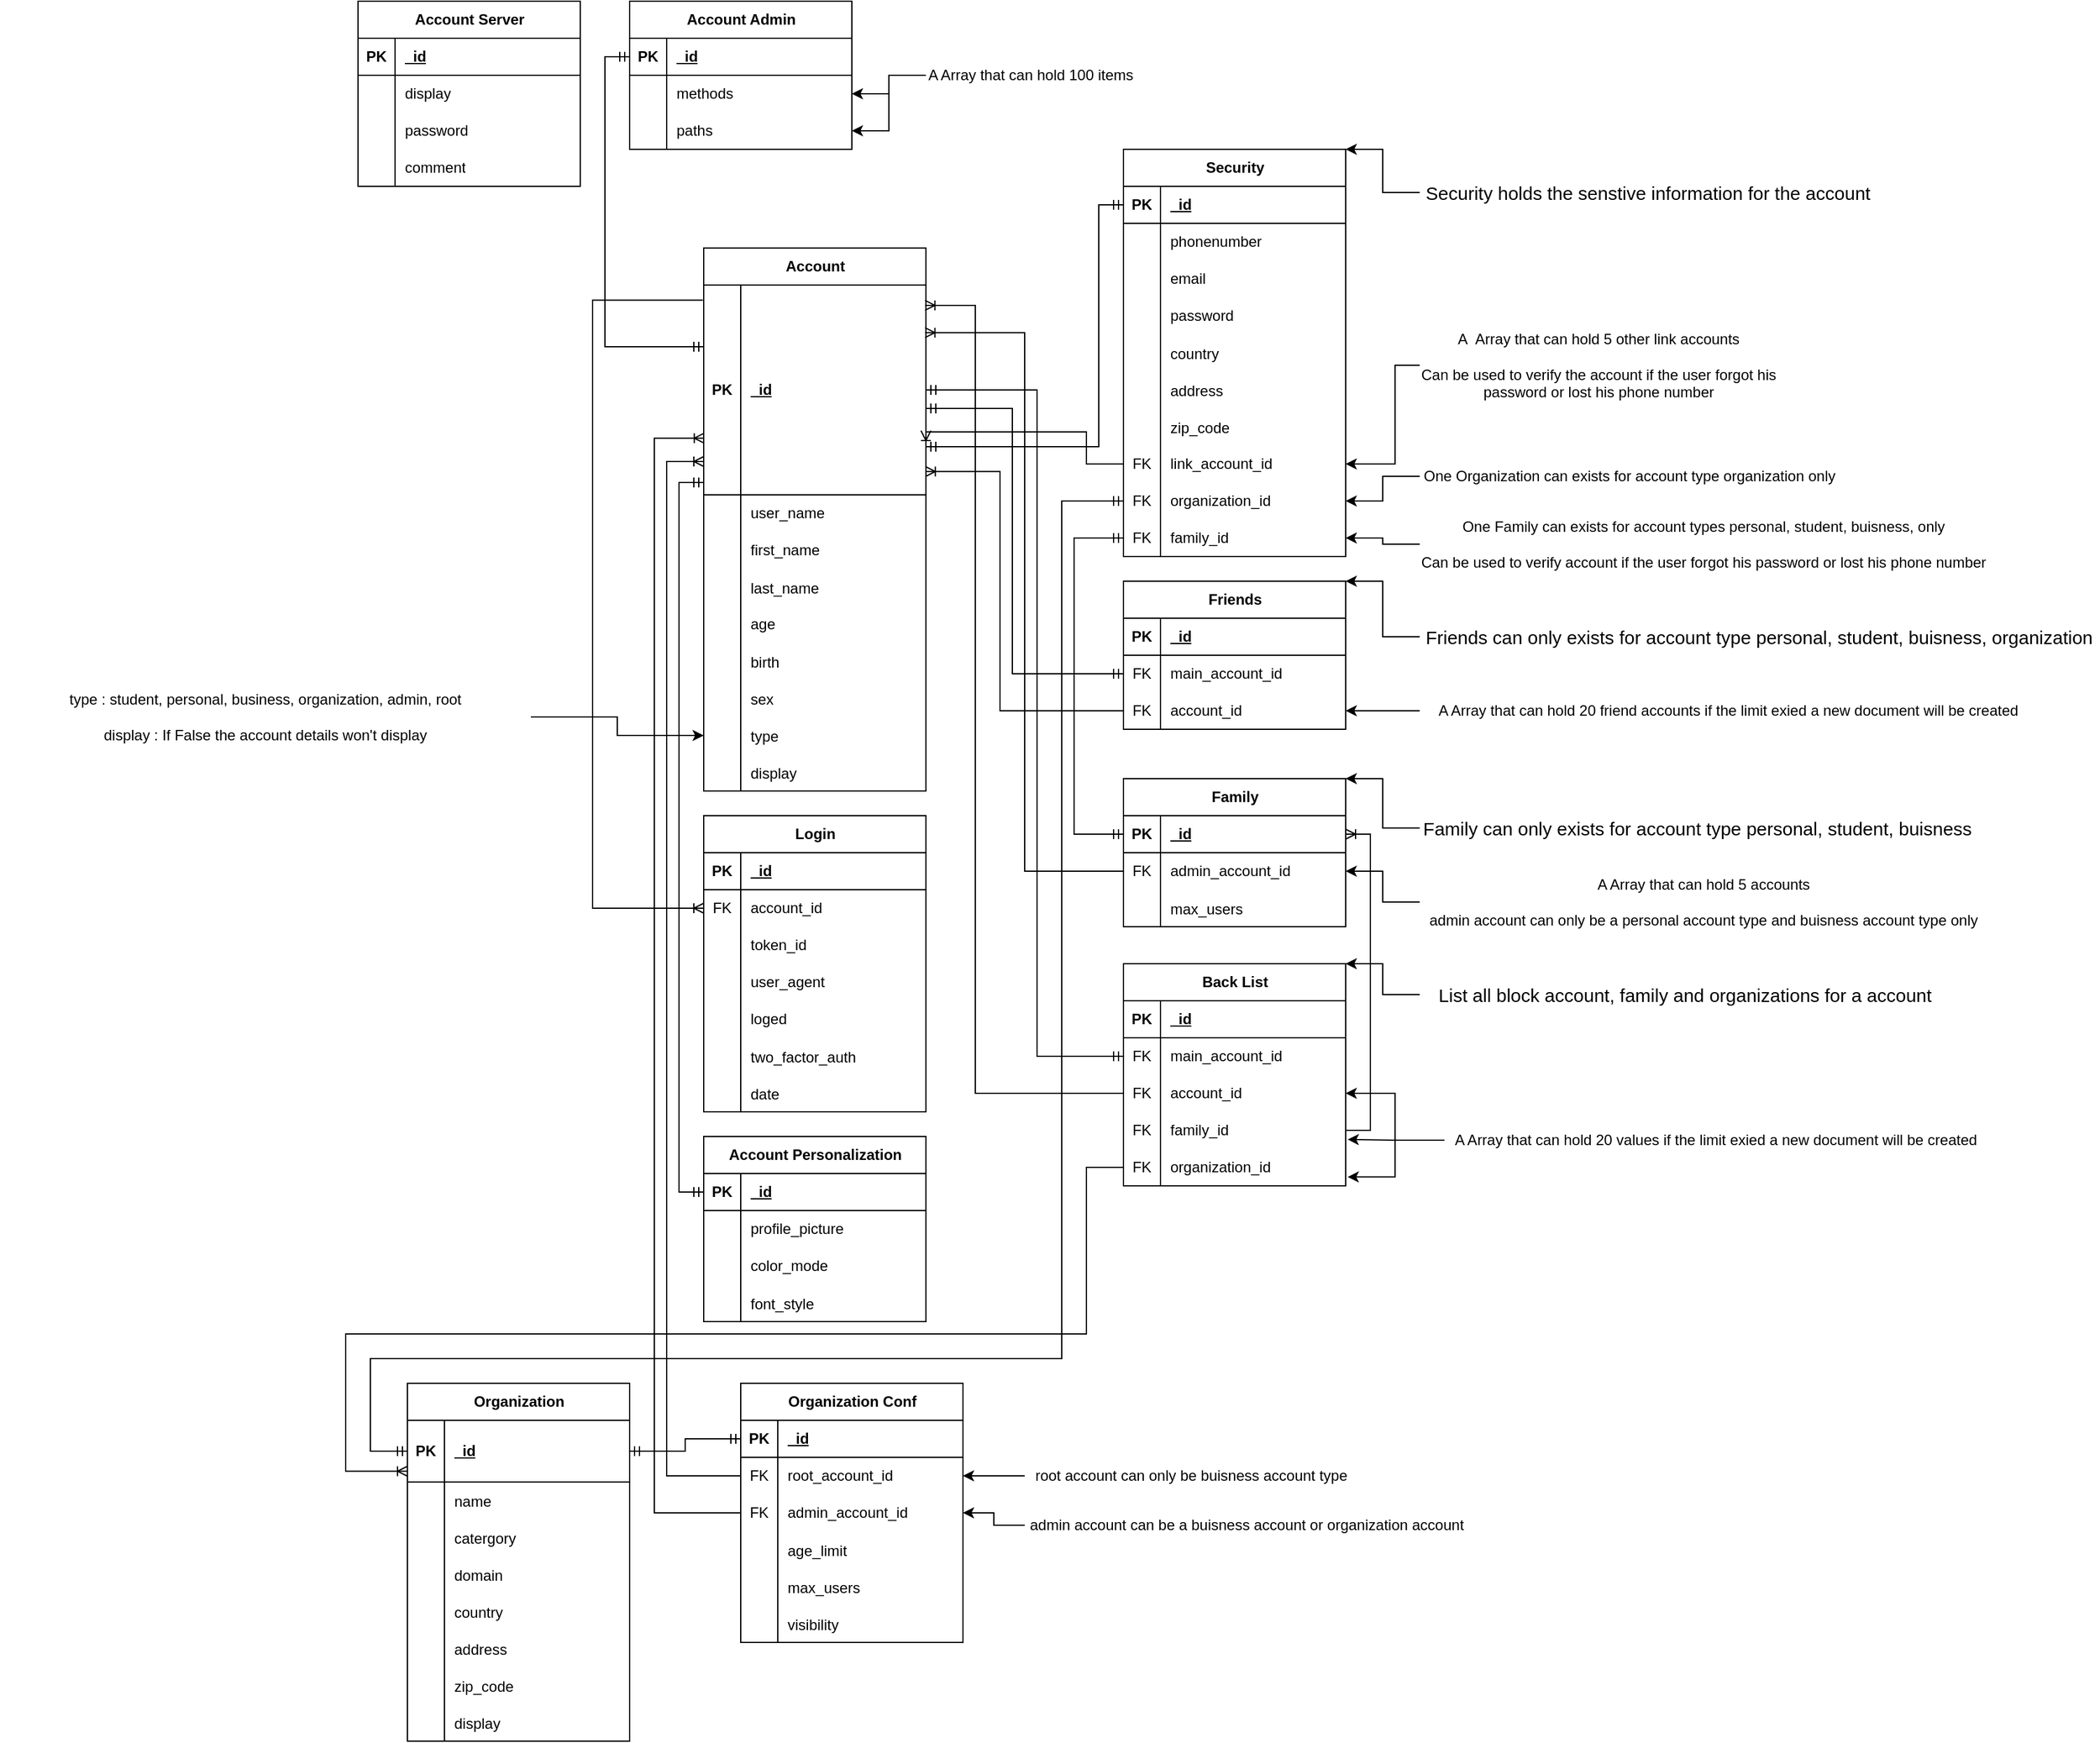 <mxfile version="21.6.8" type="device">
  <diagram id="R2lEEEUBdFMjLlhIrx00" name="Page-1">
    <mxGraphModel dx="2284" dy="1944" grid="1" gridSize="10" guides="1" tooltips="1" connect="1" arrows="1" fold="1" page="1" pageScale="1" pageWidth="850" pageHeight="1100" math="0" shadow="0" extFonts="Permanent Marker^https://fonts.googleapis.com/css?family=Permanent+Marker">
      <root>
        <mxCell id="0" />
        <mxCell id="1" parent="0" />
        <mxCell id="N44V8R071buX1Op8HUAo-46" value="Account" style="shape=table;startSize=30;container=1;collapsible=1;childLayout=tableLayout;fixedRows=1;rowLines=0;fontStyle=1;align=center;resizeLast=1;html=1;" parent="1" vertex="1">
          <mxGeometry x="100" y="80" width="180" height="440" as="geometry" />
        </mxCell>
        <mxCell id="N44V8R071buX1Op8HUAo-47" value="" style="shape=tableRow;horizontal=0;startSize=0;swimlaneHead=0;swimlaneBody=0;fillColor=none;collapsible=0;dropTarget=0;points=[[0,0.5],[1,0.5]];portConstraint=eastwest;top=0;left=0;right=0;bottom=1;" parent="N44V8R071buX1Op8HUAo-46" vertex="1">
          <mxGeometry y="30" width="180" height="170" as="geometry" />
        </mxCell>
        <mxCell id="N44V8R071buX1Op8HUAo-48" value="PK" style="shape=partialRectangle;connectable=0;fillColor=none;top=0;left=0;bottom=0;right=0;fontStyle=1;overflow=hidden;whiteSpace=wrap;html=1;" parent="N44V8R071buX1Op8HUAo-47" vertex="1">
          <mxGeometry width="30" height="170" as="geometry">
            <mxRectangle width="30" height="170" as="alternateBounds" />
          </mxGeometry>
        </mxCell>
        <mxCell id="N44V8R071buX1Op8HUAo-49" value="_id" style="shape=partialRectangle;connectable=0;fillColor=none;top=0;left=0;bottom=0;right=0;align=left;spacingLeft=6;fontStyle=5;overflow=hidden;whiteSpace=wrap;html=1;" parent="N44V8R071buX1Op8HUAo-47" vertex="1">
          <mxGeometry x="30" width="150" height="170" as="geometry">
            <mxRectangle width="150" height="170" as="alternateBounds" />
          </mxGeometry>
        </mxCell>
        <mxCell id="N44V8R071buX1Op8HUAo-50" value="" style="shape=tableRow;horizontal=0;startSize=0;swimlaneHead=0;swimlaneBody=0;fillColor=none;collapsible=0;dropTarget=0;points=[[0,0.5],[1,0.5]];portConstraint=eastwest;top=0;left=0;right=0;bottom=0;" parent="N44V8R071buX1Op8HUAo-46" vertex="1">
          <mxGeometry y="200" width="180" height="30" as="geometry" />
        </mxCell>
        <mxCell id="N44V8R071buX1Op8HUAo-51" value="" style="shape=partialRectangle;connectable=0;fillColor=none;top=0;left=0;bottom=0;right=0;editable=1;overflow=hidden;whiteSpace=wrap;html=1;" parent="N44V8R071buX1Op8HUAo-50" vertex="1">
          <mxGeometry width="30" height="30" as="geometry">
            <mxRectangle width="30" height="30" as="alternateBounds" />
          </mxGeometry>
        </mxCell>
        <mxCell id="N44V8R071buX1Op8HUAo-52" value="user_name" style="shape=partialRectangle;connectable=0;fillColor=none;top=0;left=0;bottom=0;right=0;align=left;spacingLeft=6;overflow=hidden;whiteSpace=wrap;html=1;" parent="N44V8R071buX1Op8HUAo-50" vertex="1">
          <mxGeometry x="30" width="150" height="30" as="geometry">
            <mxRectangle width="150" height="30" as="alternateBounds" />
          </mxGeometry>
        </mxCell>
        <mxCell id="N44V8R071buX1Op8HUAo-53" value="" style="shape=tableRow;horizontal=0;startSize=0;swimlaneHead=0;swimlaneBody=0;fillColor=none;collapsible=0;dropTarget=0;points=[[0,0.5],[1,0.5]];portConstraint=eastwest;top=0;left=0;right=0;bottom=0;" parent="N44V8R071buX1Op8HUAo-46" vertex="1">
          <mxGeometry y="230" width="180" height="30" as="geometry" />
        </mxCell>
        <mxCell id="N44V8R071buX1Op8HUAo-54" value="" style="shape=partialRectangle;connectable=0;fillColor=none;top=0;left=0;bottom=0;right=0;editable=1;overflow=hidden;whiteSpace=wrap;html=1;" parent="N44V8R071buX1Op8HUAo-53" vertex="1">
          <mxGeometry width="30" height="30" as="geometry">
            <mxRectangle width="30" height="30" as="alternateBounds" />
          </mxGeometry>
        </mxCell>
        <mxCell id="N44V8R071buX1Op8HUAo-55" value="first_name" style="shape=partialRectangle;connectable=0;fillColor=none;top=0;left=0;bottom=0;right=0;align=left;spacingLeft=6;overflow=hidden;whiteSpace=wrap;html=1;" parent="N44V8R071buX1Op8HUAo-53" vertex="1">
          <mxGeometry x="30" width="150" height="30" as="geometry">
            <mxRectangle width="150" height="30" as="alternateBounds" />
          </mxGeometry>
        </mxCell>
        <mxCell id="N44V8R071buX1Op8HUAo-75" value="" style="shape=tableRow;horizontal=0;startSize=0;swimlaneHead=0;swimlaneBody=0;fillColor=none;collapsible=0;dropTarget=0;points=[[0,0.5],[1,0.5]];portConstraint=eastwest;top=0;left=0;right=0;bottom=0;" parent="N44V8R071buX1Op8HUAo-46" vertex="1">
          <mxGeometry y="260" width="180" height="30" as="geometry" />
        </mxCell>
        <mxCell id="N44V8R071buX1Op8HUAo-76" value="" style="shape=partialRectangle;connectable=0;fillColor=none;top=0;left=0;bottom=0;right=0;editable=1;overflow=hidden;" parent="N44V8R071buX1Op8HUAo-75" vertex="1">
          <mxGeometry width="30" height="30" as="geometry">
            <mxRectangle width="30" height="30" as="alternateBounds" />
          </mxGeometry>
        </mxCell>
        <mxCell id="N44V8R071buX1Op8HUAo-77" value="last_name" style="shape=partialRectangle;connectable=0;fillColor=none;top=0;left=0;bottom=0;right=0;align=left;spacingLeft=6;overflow=hidden;" parent="N44V8R071buX1Op8HUAo-75" vertex="1">
          <mxGeometry x="30" width="150" height="30" as="geometry">
            <mxRectangle width="150" height="30" as="alternateBounds" />
          </mxGeometry>
        </mxCell>
        <mxCell id="N44V8R071buX1Op8HUAo-56" value="" style="shape=tableRow;horizontal=0;startSize=0;swimlaneHead=0;swimlaneBody=0;fillColor=none;collapsible=0;dropTarget=0;points=[[0,0.5],[1,0.5]];portConstraint=eastwest;top=0;left=0;right=0;bottom=0;" parent="N44V8R071buX1Op8HUAo-46" vertex="1">
          <mxGeometry y="290" width="180" height="30" as="geometry" />
        </mxCell>
        <mxCell id="N44V8R071buX1Op8HUAo-57" value="" style="shape=partialRectangle;connectable=0;fillColor=none;top=0;left=0;bottom=0;right=0;editable=1;overflow=hidden;whiteSpace=wrap;html=1;" parent="N44V8R071buX1Op8HUAo-56" vertex="1">
          <mxGeometry width="30" height="30" as="geometry">
            <mxRectangle width="30" height="30" as="alternateBounds" />
          </mxGeometry>
        </mxCell>
        <mxCell id="N44V8R071buX1Op8HUAo-58" value="age" style="shape=partialRectangle;connectable=0;fillColor=none;top=0;left=0;bottom=0;right=0;align=left;spacingLeft=6;overflow=hidden;whiteSpace=wrap;html=1;" parent="N44V8R071buX1Op8HUAo-56" vertex="1">
          <mxGeometry x="30" width="150" height="30" as="geometry">
            <mxRectangle width="150" height="30" as="alternateBounds" />
          </mxGeometry>
        </mxCell>
        <mxCell id="N44V8R071buX1Op8HUAo-78" value="" style="shape=tableRow;horizontal=0;startSize=0;swimlaneHead=0;swimlaneBody=0;fillColor=none;collapsible=0;dropTarget=0;points=[[0,0.5],[1,0.5]];portConstraint=eastwest;top=0;left=0;right=0;bottom=0;" parent="N44V8R071buX1Op8HUAo-46" vertex="1">
          <mxGeometry y="320" width="180" height="30" as="geometry" />
        </mxCell>
        <mxCell id="N44V8R071buX1Op8HUAo-79" value="" style="shape=partialRectangle;connectable=0;fillColor=none;top=0;left=0;bottom=0;right=0;editable=1;overflow=hidden;" parent="N44V8R071buX1Op8HUAo-78" vertex="1">
          <mxGeometry width="30" height="30" as="geometry">
            <mxRectangle width="30" height="30" as="alternateBounds" />
          </mxGeometry>
        </mxCell>
        <mxCell id="N44V8R071buX1Op8HUAo-80" value="birth" style="shape=partialRectangle;connectable=0;fillColor=none;top=0;left=0;bottom=0;right=0;align=left;spacingLeft=6;overflow=hidden;" parent="N44V8R071buX1Op8HUAo-78" vertex="1">
          <mxGeometry x="30" width="150" height="30" as="geometry">
            <mxRectangle width="150" height="30" as="alternateBounds" />
          </mxGeometry>
        </mxCell>
        <mxCell id="N44V8R071buX1Op8HUAo-81" value="" style="shape=tableRow;horizontal=0;startSize=0;swimlaneHead=0;swimlaneBody=0;fillColor=none;collapsible=0;dropTarget=0;points=[[0,0.5],[1,0.5]];portConstraint=eastwest;top=0;left=0;right=0;bottom=0;" parent="N44V8R071buX1Op8HUAo-46" vertex="1">
          <mxGeometry y="350" width="180" height="30" as="geometry" />
        </mxCell>
        <mxCell id="N44V8R071buX1Op8HUAo-82" value="" style="shape=partialRectangle;connectable=0;fillColor=none;top=0;left=0;bottom=0;right=0;editable=1;overflow=hidden;" parent="N44V8R071buX1Op8HUAo-81" vertex="1">
          <mxGeometry width="30" height="30" as="geometry">
            <mxRectangle width="30" height="30" as="alternateBounds" />
          </mxGeometry>
        </mxCell>
        <mxCell id="N44V8R071buX1Op8HUAo-83" value="sex" style="shape=partialRectangle;connectable=0;fillColor=none;top=0;left=0;bottom=0;right=0;align=left;spacingLeft=6;overflow=hidden;" parent="N44V8R071buX1Op8HUAo-81" vertex="1">
          <mxGeometry x="30" width="150" height="30" as="geometry">
            <mxRectangle width="150" height="30" as="alternateBounds" />
          </mxGeometry>
        </mxCell>
        <mxCell id="BiBZJrM8M_Yas5k6e7pc-8" value="" style="shape=tableRow;horizontal=0;startSize=0;swimlaneHead=0;swimlaneBody=0;fillColor=none;collapsible=0;dropTarget=0;points=[[0,0.5],[1,0.5]];portConstraint=eastwest;top=0;left=0;right=0;bottom=0;" parent="N44V8R071buX1Op8HUAo-46" vertex="1">
          <mxGeometry y="380" width="180" height="30" as="geometry" />
        </mxCell>
        <mxCell id="BiBZJrM8M_Yas5k6e7pc-9" value="" style="shape=partialRectangle;connectable=0;fillColor=none;top=0;left=0;bottom=0;right=0;editable=1;overflow=hidden;" parent="BiBZJrM8M_Yas5k6e7pc-8" vertex="1">
          <mxGeometry width="30" height="30" as="geometry">
            <mxRectangle width="30" height="30" as="alternateBounds" />
          </mxGeometry>
        </mxCell>
        <mxCell id="BiBZJrM8M_Yas5k6e7pc-10" value="type" style="shape=partialRectangle;connectable=0;fillColor=none;top=0;left=0;bottom=0;right=0;align=left;spacingLeft=6;overflow=hidden;" parent="BiBZJrM8M_Yas5k6e7pc-8" vertex="1">
          <mxGeometry x="30" width="150" height="30" as="geometry">
            <mxRectangle width="150" height="30" as="alternateBounds" />
          </mxGeometry>
        </mxCell>
        <mxCell id="BiBZJrM8M_Yas5k6e7pc-15" value="" style="shape=tableRow;horizontal=0;startSize=0;swimlaneHead=0;swimlaneBody=0;fillColor=none;collapsible=0;dropTarget=0;points=[[0,0.5],[1,0.5]];portConstraint=eastwest;top=0;left=0;right=0;bottom=0;" parent="N44V8R071buX1Op8HUAo-46" vertex="1">
          <mxGeometry y="410" width="180" height="30" as="geometry" />
        </mxCell>
        <mxCell id="BiBZJrM8M_Yas5k6e7pc-16" value="" style="shape=partialRectangle;connectable=0;fillColor=none;top=0;left=0;bottom=0;right=0;editable=1;overflow=hidden;" parent="BiBZJrM8M_Yas5k6e7pc-15" vertex="1">
          <mxGeometry width="30" height="30" as="geometry">
            <mxRectangle width="30" height="30" as="alternateBounds" />
          </mxGeometry>
        </mxCell>
        <mxCell id="BiBZJrM8M_Yas5k6e7pc-17" value="display" style="shape=partialRectangle;connectable=0;fillColor=none;top=0;left=0;bottom=0;right=0;align=left;spacingLeft=6;overflow=hidden;" parent="BiBZJrM8M_Yas5k6e7pc-15" vertex="1">
          <mxGeometry x="30" width="150" height="30" as="geometry">
            <mxRectangle width="150" height="30" as="alternateBounds" />
          </mxGeometry>
        </mxCell>
        <mxCell id="N44V8R071buX1Op8HUAo-103" value="Security" style="shape=table;startSize=30;container=1;collapsible=1;childLayout=tableLayout;fixedRows=1;rowLines=0;fontStyle=1;align=center;resizeLast=1;html=1;" parent="1" vertex="1">
          <mxGeometry x="440" width="180" height="330" as="geometry" />
        </mxCell>
        <mxCell id="N44V8R071buX1Op8HUAo-104" value="" style="shape=tableRow;horizontal=0;startSize=0;swimlaneHead=0;swimlaneBody=0;fillColor=none;collapsible=0;dropTarget=0;points=[[0,0.5],[1,0.5]];portConstraint=eastwest;top=0;left=0;right=0;bottom=1;" parent="N44V8R071buX1Op8HUAo-103" vertex="1">
          <mxGeometry y="30" width="180" height="30" as="geometry" />
        </mxCell>
        <mxCell id="N44V8R071buX1Op8HUAo-105" value="PK" style="shape=partialRectangle;connectable=0;fillColor=none;top=0;left=0;bottom=0;right=0;fontStyle=1;overflow=hidden;whiteSpace=wrap;html=1;" parent="N44V8R071buX1Op8HUAo-104" vertex="1">
          <mxGeometry width="30" height="30" as="geometry">
            <mxRectangle width="30" height="30" as="alternateBounds" />
          </mxGeometry>
        </mxCell>
        <mxCell id="N44V8R071buX1Op8HUAo-106" value="_id" style="shape=partialRectangle;connectable=0;fillColor=none;top=0;left=0;bottom=0;right=0;align=left;spacingLeft=6;fontStyle=5;overflow=hidden;whiteSpace=wrap;html=1;" parent="N44V8R071buX1Op8HUAo-104" vertex="1">
          <mxGeometry x="30" width="150" height="30" as="geometry">
            <mxRectangle width="150" height="30" as="alternateBounds" />
          </mxGeometry>
        </mxCell>
        <mxCell id="N44V8R071buX1Op8HUAo-107" value="" style="shape=tableRow;horizontal=0;startSize=0;swimlaneHead=0;swimlaneBody=0;fillColor=none;collapsible=0;dropTarget=0;points=[[0,0.5],[1,0.5]];portConstraint=eastwest;top=0;left=0;right=0;bottom=0;" parent="N44V8R071buX1Op8HUAo-103" vertex="1">
          <mxGeometry y="60" width="180" height="30" as="geometry" />
        </mxCell>
        <mxCell id="N44V8R071buX1Op8HUAo-108" value="" style="shape=partialRectangle;connectable=0;fillColor=none;top=0;left=0;bottom=0;right=0;editable=1;overflow=hidden;whiteSpace=wrap;html=1;" parent="N44V8R071buX1Op8HUAo-107" vertex="1">
          <mxGeometry width="30" height="30" as="geometry">
            <mxRectangle width="30" height="30" as="alternateBounds" />
          </mxGeometry>
        </mxCell>
        <mxCell id="N44V8R071buX1Op8HUAo-109" value="phonenumber" style="shape=partialRectangle;connectable=0;fillColor=none;top=0;left=0;bottom=0;right=0;align=left;spacingLeft=6;overflow=hidden;whiteSpace=wrap;html=1;" parent="N44V8R071buX1Op8HUAo-107" vertex="1">
          <mxGeometry x="30" width="150" height="30" as="geometry">
            <mxRectangle width="150" height="30" as="alternateBounds" />
          </mxGeometry>
        </mxCell>
        <mxCell id="N44V8R071buX1Op8HUAo-110" value="" style="shape=tableRow;horizontal=0;startSize=0;swimlaneHead=0;swimlaneBody=0;fillColor=none;collapsible=0;dropTarget=0;points=[[0,0.5],[1,0.5]];portConstraint=eastwest;top=0;left=0;right=0;bottom=0;" parent="N44V8R071buX1Op8HUAo-103" vertex="1">
          <mxGeometry y="90" width="180" height="30" as="geometry" />
        </mxCell>
        <mxCell id="N44V8R071buX1Op8HUAo-111" value="" style="shape=partialRectangle;connectable=0;fillColor=none;top=0;left=0;bottom=0;right=0;editable=1;overflow=hidden;whiteSpace=wrap;html=1;" parent="N44V8R071buX1Op8HUAo-110" vertex="1">
          <mxGeometry width="30" height="30" as="geometry">
            <mxRectangle width="30" height="30" as="alternateBounds" />
          </mxGeometry>
        </mxCell>
        <mxCell id="N44V8R071buX1Op8HUAo-112" value="email" style="shape=partialRectangle;connectable=0;fillColor=none;top=0;left=0;bottom=0;right=0;align=left;spacingLeft=6;overflow=hidden;whiteSpace=wrap;html=1;" parent="N44V8R071buX1Op8HUAo-110" vertex="1">
          <mxGeometry x="30" width="150" height="30" as="geometry">
            <mxRectangle width="150" height="30" as="alternateBounds" />
          </mxGeometry>
        </mxCell>
        <mxCell id="N44V8R071buX1Op8HUAo-113" value="" style="shape=tableRow;horizontal=0;startSize=0;swimlaneHead=0;swimlaneBody=0;fillColor=none;collapsible=0;dropTarget=0;points=[[0,0.5],[1,0.5]];portConstraint=eastwest;top=0;left=0;right=0;bottom=0;" parent="N44V8R071buX1Op8HUAo-103" vertex="1">
          <mxGeometry y="120" width="180" height="30" as="geometry" />
        </mxCell>
        <mxCell id="N44V8R071buX1Op8HUAo-114" value="" style="shape=partialRectangle;connectable=0;fillColor=none;top=0;left=0;bottom=0;right=0;editable=1;overflow=hidden;whiteSpace=wrap;html=1;" parent="N44V8R071buX1Op8HUAo-113" vertex="1">
          <mxGeometry width="30" height="30" as="geometry">
            <mxRectangle width="30" height="30" as="alternateBounds" />
          </mxGeometry>
        </mxCell>
        <mxCell id="N44V8R071buX1Op8HUAo-115" value="password" style="shape=partialRectangle;connectable=0;fillColor=none;top=0;left=0;bottom=0;right=0;align=left;spacingLeft=6;overflow=hidden;whiteSpace=wrap;html=1;" parent="N44V8R071buX1Op8HUAo-113" vertex="1">
          <mxGeometry x="30" width="150" height="30" as="geometry">
            <mxRectangle width="150" height="30" as="alternateBounds" />
          </mxGeometry>
        </mxCell>
        <mxCell id="0TiooFvWljOQBAAJlYI6-36" value="" style="shape=tableRow;horizontal=0;startSize=0;swimlaneHead=0;swimlaneBody=0;fillColor=none;collapsible=0;dropTarget=0;points=[[0,0.5],[1,0.5]];portConstraint=eastwest;top=0;left=0;right=0;bottom=0;" parent="N44V8R071buX1Op8HUAo-103" vertex="1">
          <mxGeometry y="150" width="180" height="30" as="geometry" />
        </mxCell>
        <mxCell id="0TiooFvWljOQBAAJlYI6-37" value="" style="shape=partialRectangle;connectable=0;fillColor=none;top=0;left=0;bottom=0;right=0;editable=1;overflow=hidden;" parent="0TiooFvWljOQBAAJlYI6-36" vertex="1">
          <mxGeometry width="30" height="30" as="geometry">
            <mxRectangle width="30" height="30" as="alternateBounds" />
          </mxGeometry>
        </mxCell>
        <mxCell id="0TiooFvWljOQBAAJlYI6-38" value="country" style="shape=partialRectangle;connectable=0;fillColor=none;top=0;left=0;bottom=0;right=0;align=left;spacingLeft=6;overflow=hidden;" parent="0TiooFvWljOQBAAJlYI6-36" vertex="1">
          <mxGeometry x="30" width="150" height="30" as="geometry">
            <mxRectangle width="150" height="30" as="alternateBounds" />
          </mxGeometry>
        </mxCell>
        <mxCell id="0TiooFvWljOQBAAJlYI6-43" value="" style="shape=tableRow;horizontal=0;startSize=0;swimlaneHead=0;swimlaneBody=0;fillColor=none;collapsible=0;dropTarget=0;points=[[0,0.5],[1,0.5]];portConstraint=eastwest;top=0;left=0;right=0;bottom=0;" parent="N44V8R071buX1Op8HUAo-103" vertex="1">
          <mxGeometry y="180" width="180" height="30" as="geometry" />
        </mxCell>
        <mxCell id="0TiooFvWljOQBAAJlYI6-44" value="" style="shape=partialRectangle;connectable=0;fillColor=none;top=0;left=0;bottom=0;right=0;editable=1;overflow=hidden;" parent="0TiooFvWljOQBAAJlYI6-43" vertex="1">
          <mxGeometry width="30" height="30" as="geometry">
            <mxRectangle width="30" height="30" as="alternateBounds" />
          </mxGeometry>
        </mxCell>
        <mxCell id="0TiooFvWljOQBAAJlYI6-45" value="address" style="shape=partialRectangle;connectable=0;fillColor=none;top=0;left=0;bottom=0;right=0;align=left;spacingLeft=6;overflow=hidden;" parent="0TiooFvWljOQBAAJlYI6-43" vertex="1">
          <mxGeometry x="30" width="150" height="30" as="geometry">
            <mxRectangle width="150" height="30" as="alternateBounds" />
          </mxGeometry>
        </mxCell>
        <mxCell id="0TiooFvWljOQBAAJlYI6-50" value="" style="shape=tableRow;horizontal=0;startSize=0;swimlaneHead=0;swimlaneBody=0;fillColor=none;collapsible=0;dropTarget=0;points=[[0,0.5],[1,0.5]];portConstraint=eastwest;top=0;left=0;right=0;bottom=0;" parent="N44V8R071buX1Op8HUAo-103" vertex="1">
          <mxGeometry y="210" width="180" height="30" as="geometry" />
        </mxCell>
        <mxCell id="0TiooFvWljOQBAAJlYI6-51" value="" style="shape=partialRectangle;connectable=0;fillColor=none;top=0;left=0;bottom=0;right=0;editable=1;overflow=hidden;" parent="0TiooFvWljOQBAAJlYI6-50" vertex="1">
          <mxGeometry width="30" height="30" as="geometry">
            <mxRectangle width="30" height="30" as="alternateBounds" />
          </mxGeometry>
        </mxCell>
        <mxCell id="0TiooFvWljOQBAAJlYI6-52" value="zip_code" style="shape=partialRectangle;connectable=0;fillColor=none;top=0;left=0;bottom=0;right=0;align=left;spacingLeft=6;overflow=hidden;" parent="0TiooFvWljOQBAAJlYI6-50" vertex="1">
          <mxGeometry x="30" width="150" height="30" as="geometry">
            <mxRectangle width="150" height="30" as="alternateBounds" />
          </mxGeometry>
        </mxCell>
        <mxCell id="BiBZJrM8M_Yas5k6e7pc-45" value="" style="shape=tableRow;horizontal=0;startSize=0;swimlaneHead=0;swimlaneBody=0;fillColor=none;collapsible=0;dropTarget=0;points=[[0,0.5],[1,0.5]];portConstraint=eastwest;top=0;left=0;right=0;bottom=0;" parent="N44V8R071buX1Op8HUAo-103" vertex="1">
          <mxGeometry y="240" width="180" height="30" as="geometry" />
        </mxCell>
        <mxCell id="BiBZJrM8M_Yas5k6e7pc-46" value="FK" style="shape=partialRectangle;connectable=0;fillColor=none;top=0;left=0;bottom=0;right=0;fontStyle=0;overflow=hidden;whiteSpace=wrap;html=1;" parent="BiBZJrM8M_Yas5k6e7pc-45" vertex="1">
          <mxGeometry width="30" height="30" as="geometry">
            <mxRectangle width="30" height="30" as="alternateBounds" />
          </mxGeometry>
        </mxCell>
        <mxCell id="BiBZJrM8M_Yas5k6e7pc-47" value="link_account_id" style="shape=partialRectangle;connectable=0;fillColor=none;top=0;left=0;bottom=0;right=0;align=left;spacingLeft=6;fontStyle=0;overflow=hidden;whiteSpace=wrap;html=1;" parent="BiBZJrM8M_Yas5k6e7pc-45" vertex="1">
          <mxGeometry x="30" width="150" height="30" as="geometry">
            <mxRectangle width="150" height="30" as="alternateBounds" />
          </mxGeometry>
        </mxCell>
        <mxCell id="BiBZJrM8M_Yas5k6e7pc-136" value="" style="shape=tableRow;horizontal=0;startSize=0;swimlaneHead=0;swimlaneBody=0;fillColor=none;collapsible=0;dropTarget=0;points=[[0,0.5],[1,0.5]];portConstraint=eastwest;top=0;left=0;right=0;bottom=0;" parent="N44V8R071buX1Op8HUAo-103" vertex="1">
          <mxGeometry y="270" width="180" height="30" as="geometry" />
        </mxCell>
        <mxCell id="BiBZJrM8M_Yas5k6e7pc-137" value="FK" style="shape=partialRectangle;connectable=0;fillColor=none;top=0;left=0;bottom=0;right=0;fontStyle=0;overflow=hidden;whiteSpace=wrap;html=1;" parent="BiBZJrM8M_Yas5k6e7pc-136" vertex="1">
          <mxGeometry width="30" height="30" as="geometry">
            <mxRectangle width="30" height="30" as="alternateBounds" />
          </mxGeometry>
        </mxCell>
        <mxCell id="BiBZJrM8M_Yas5k6e7pc-138" value="organization_id" style="shape=partialRectangle;connectable=0;fillColor=none;top=0;left=0;bottom=0;right=0;align=left;spacingLeft=6;fontStyle=0;overflow=hidden;whiteSpace=wrap;html=1;" parent="BiBZJrM8M_Yas5k6e7pc-136" vertex="1">
          <mxGeometry x="30" width="150" height="30" as="geometry">
            <mxRectangle width="150" height="30" as="alternateBounds" />
          </mxGeometry>
        </mxCell>
        <mxCell id="BiBZJrM8M_Yas5k6e7pc-167" value="" style="shape=tableRow;horizontal=0;startSize=0;swimlaneHead=0;swimlaneBody=0;fillColor=none;collapsible=0;dropTarget=0;points=[[0,0.5],[1,0.5]];portConstraint=eastwest;top=0;left=0;right=0;bottom=0;" parent="N44V8R071buX1Op8HUAo-103" vertex="1">
          <mxGeometry y="300" width="180" height="30" as="geometry" />
        </mxCell>
        <mxCell id="BiBZJrM8M_Yas5k6e7pc-168" value="FK" style="shape=partialRectangle;connectable=0;fillColor=none;top=0;left=0;bottom=0;right=0;fontStyle=0;overflow=hidden;whiteSpace=wrap;html=1;" parent="BiBZJrM8M_Yas5k6e7pc-167" vertex="1">
          <mxGeometry width="30" height="30" as="geometry">
            <mxRectangle width="30" height="30" as="alternateBounds" />
          </mxGeometry>
        </mxCell>
        <mxCell id="BiBZJrM8M_Yas5k6e7pc-169" value="family_id" style="shape=partialRectangle;connectable=0;fillColor=none;top=0;left=0;bottom=0;right=0;align=left;spacingLeft=6;fontStyle=0;overflow=hidden;whiteSpace=wrap;html=1;" parent="BiBZJrM8M_Yas5k6e7pc-167" vertex="1">
          <mxGeometry x="30" width="150" height="30" as="geometry">
            <mxRectangle width="150" height="30" as="alternateBounds" />
          </mxGeometry>
        </mxCell>
        <mxCell id="N44V8R071buX1Op8HUAo-189" value="Friends" style="shape=table;startSize=30;container=1;collapsible=1;childLayout=tableLayout;fixedRows=1;rowLines=0;fontStyle=1;align=center;resizeLast=1;html=1;" parent="1" vertex="1">
          <mxGeometry x="440" y="350" width="180" height="120" as="geometry" />
        </mxCell>
        <mxCell id="N44V8R071buX1Op8HUAo-190" value="" style="shape=tableRow;horizontal=0;startSize=0;swimlaneHead=0;swimlaneBody=0;fillColor=none;collapsible=0;dropTarget=0;points=[[0,0.5],[1,0.5]];portConstraint=eastwest;top=0;left=0;right=0;bottom=1;" parent="N44V8R071buX1Op8HUAo-189" vertex="1">
          <mxGeometry y="30" width="180" height="30" as="geometry" />
        </mxCell>
        <mxCell id="N44V8R071buX1Op8HUAo-191" value="PK" style="shape=partialRectangle;connectable=0;fillColor=none;top=0;left=0;bottom=0;right=0;fontStyle=1;overflow=hidden;whiteSpace=wrap;html=1;" parent="N44V8R071buX1Op8HUAo-190" vertex="1">
          <mxGeometry width="30" height="30" as="geometry">
            <mxRectangle width="30" height="30" as="alternateBounds" />
          </mxGeometry>
        </mxCell>
        <mxCell id="N44V8R071buX1Op8HUAo-192" value="_id" style="shape=partialRectangle;connectable=0;fillColor=none;top=0;left=0;bottom=0;right=0;align=left;spacingLeft=6;fontStyle=5;overflow=hidden;whiteSpace=wrap;html=1;" parent="N44V8R071buX1Op8HUAo-190" vertex="1">
          <mxGeometry x="30" width="150" height="30" as="geometry">
            <mxRectangle width="150" height="30" as="alternateBounds" />
          </mxGeometry>
        </mxCell>
        <mxCell id="BiBZJrM8M_Yas5k6e7pc-4" value="" style="shape=tableRow;horizontal=0;startSize=0;swimlaneHead=0;swimlaneBody=0;fillColor=none;collapsible=0;dropTarget=0;points=[[0,0.5],[1,0.5]];portConstraint=eastwest;top=0;left=0;right=0;bottom=0;" parent="N44V8R071buX1Op8HUAo-189" vertex="1">
          <mxGeometry y="60" width="180" height="30" as="geometry" />
        </mxCell>
        <mxCell id="BiBZJrM8M_Yas5k6e7pc-5" value="FK" style="shape=partialRectangle;connectable=0;fillColor=none;top=0;left=0;bottom=0;right=0;fontStyle=0;overflow=hidden;whiteSpace=wrap;html=1;" parent="BiBZJrM8M_Yas5k6e7pc-4" vertex="1">
          <mxGeometry width="30" height="30" as="geometry">
            <mxRectangle width="30" height="30" as="alternateBounds" />
          </mxGeometry>
        </mxCell>
        <mxCell id="BiBZJrM8M_Yas5k6e7pc-6" value="main_account_id" style="shape=partialRectangle;connectable=0;fillColor=none;top=0;left=0;bottom=0;right=0;align=left;spacingLeft=6;fontStyle=0;overflow=hidden;whiteSpace=wrap;html=1;" parent="BiBZJrM8M_Yas5k6e7pc-4" vertex="1">
          <mxGeometry x="30" width="150" height="30" as="geometry">
            <mxRectangle width="150" height="30" as="alternateBounds" />
          </mxGeometry>
        </mxCell>
        <mxCell id="N44V8R071buX1Op8HUAo-218" value="" style="shape=tableRow;horizontal=0;startSize=0;swimlaneHead=0;swimlaneBody=0;fillColor=none;collapsible=0;dropTarget=0;points=[[0,0.5],[1,0.5]];portConstraint=eastwest;top=0;left=0;right=0;bottom=0;" parent="N44V8R071buX1Op8HUAo-189" vertex="1">
          <mxGeometry y="90" width="180" height="30" as="geometry" />
        </mxCell>
        <mxCell id="N44V8R071buX1Op8HUAo-219" value="FK" style="shape=partialRectangle;connectable=0;fillColor=none;top=0;left=0;bottom=0;right=0;fontStyle=0;overflow=hidden;whiteSpace=wrap;html=1;" parent="N44V8R071buX1Op8HUAo-218" vertex="1">
          <mxGeometry width="30" height="30" as="geometry">
            <mxRectangle width="30" height="30" as="alternateBounds" />
          </mxGeometry>
        </mxCell>
        <mxCell id="N44V8R071buX1Op8HUAo-220" value="account_id" style="shape=partialRectangle;connectable=0;fillColor=none;top=0;left=0;bottom=0;right=0;align=left;spacingLeft=6;fontStyle=0;overflow=hidden;whiteSpace=wrap;html=1;" parent="N44V8R071buX1Op8HUAo-218" vertex="1">
          <mxGeometry x="30" width="150" height="30" as="geometry">
            <mxRectangle width="150" height="30" as="alternateBounds" />
          </mxGeometry>
        </mxCell>
        <mxCell id="N44V8R071buX1Op8HUAo-202" value="Family" style="shape=table;startSize=30;container=1;collapsible=1;childLayout=tableLayout;fixedRows=1;rowLines=0;fontStyle=1;align=center;resizeLast=1;html=1;" parent="1" vertex="1">
          <mxGeometry x="440" y="510" width="180" height="120" as="geometry" />
        </mxCell>
        <mxCell id="N44V8R071buX1Op8HUAo-203" value="" style="shape=tableRow;horizontal=0;startSize=0;swimlaneHead=0;swimlaneBody=0;fillColor=none;collapsible=0;dropTarget=0;points=[[0,0.5],[1,0.5]];portConstraint=eastwest;top=0;left=0;right=0;bottom=1;" parent="N44V8R071buX1Op8HUAo-202" vertex="1">
          <mxGeometry y="30" width="180" height="30" as="geometry" />
        </mxCell>
        <mxCell id="N44V8R071buX1Op8HUAo-204" value="PK" style="shape=partialRectangle;connectable=0;fillColor=none;top=0;left=0;bottom=0;right=0;fontStyle=1;overflow=hidden;whiteSpace=wrap;html=1;" parent="N44V8R071buX1Op8HUAo-203" vertex="1">
          <mxGeometry width="30" height="30" as="geometry">
            <mxRectangle width="30" height="30" as="alternateBounds" />
          </mxGeometry>
        </mxCell>
        <mxCell id="N44V8R071buX1Op8HUAo-205" value="_id" style="shape=partialRectangle;connectable=0;fillColor=none;top=0;left=0;bottom=0;right=0;align=left;spacingLeft=6;fontStyle=5;overflow=hidden;whiteSpace=wrap;html=1;" parent="N44V8R071buX1Op8HUAo-203" vertex="1">
          <mxGeometry x="30" width="150" height="30" as="geometry">
            <mxRectangle width="150" height="30" as="alternateBounds" />
          </mxGeometry>
        </mxCell>
        <mxCell id="N44V8R071buX1Op8HUAo-244" value="" style="shape=tableRow;horizontal=0;startSize=0;swimlaneHead=0;swimlaneBody=0;fillColor=none;collapsible=0;dropTarget=0;points=[[0,0.5],[1,0.5]];portConstraint=eastwest;top=0;left=0;right=0;bottom=0;" parent="N44V8R071buX1Op8HUAo-202" vertex="1">
          <mxGeometry y="60" width="180" height="30" as="geometry" />
        </mxCell>
        <mxCell id="N44V8R071buX1Op8HUAo-245" value="FK" style="shape=partialRectangle;connectable=0;fillColor=none;top=0;left=0;bottom=0;right=0;fontStyle=0;overflow=hidden;whiteSpace=wrap;html=1;" parent="N44V8R071buX1Op8HUAo-244" vertex="1">
          <mxGeometry width="30" height="30" as="geometry">
            <mxRectangle width="30" height="30" as="alternateBounds" />
          </mxGeometry>
        </mxCell>
        <mxCell id="N44V8R071buX1Op8HUAo-246" value="admin_account_id" style="shape=partialRectangle;connectable=0;fillColor=none;top=0;left=0;bottom=0;right=0;align=left;spacingLeft=6;fontStyle=0;overflow=hidden;whiteSpace=wrap;html=1;" parent="N44V8R071buX1Op8HUAo-244" vertex="1">
          <mxGeometry x="30" width="150" height="30" as="geometry">
            <mxRectangle width="150" height="30" as="alternateBounds" />
          </mxGeometry>
        </mxCell>
        <mxCell id="BiBZJrM8M_Yas5k6e7pc-170" value="" style="shape=tableRow;horizontal=0;startSize=0;swimlaneHead=0;swimlaneBody=0;fillColor=none;collapsible=0;dropTarget=0;points=[[0,0.5],[1,0.5]];portConstraint=eastwest;top=0;left=0;right=0;bottom=0;" parent="N44V8R071buX1Op8HUAo-202" vertex="1">
          <mxGeometry y="90" width="180" height="30" as="geometry" />
        </mxCell>
        <mxCell id="BiBZJrM8M_Yas5k6e7pc-171" value="" style="shape=partialRectangle;connectable=0;fillColor=none;top=0;left=0;bottom=0;right=0;editable=1;overflow=hidden;" parent="BiBZJrM8M_Yas5k6e7pc-170" vertex="1">
          <mxGeometry width="30" height="30" as="geometry">
            <mxRectangle width="30" height="30" as="alternateBounds" />
          </mxGeometry>
        </mxCell>
        <mxCell id="BiBZJrM8M_Yas5k6e7pc-172" value="max_users" style="shape=partialRectangle;connectable=0;fillColor=none;top=0;left=0;bottom=0;right=0;align=left;spacingLeft=6;overflow=hidden;" parent="BiBZJrM8M_Yas5k6e7pc-170" vertex="1">
          <mxGeometry x="30" width="150" height="30" as="geometry">
            <mxRectangle width="150" height="30" as="alternateBounds" />
          </mxGeometry>
        </mxCell>
        <mxCell id="N44V8R071buX1Op8HUAo-227" value="" style="edgeStyle=orthogonalEdgeStyle;fontSize=12;html=1;endArrow=ERoneToMany;rounded=0;entryX=0.998;entryY=0.889;entryDx=0;entryDy=0;entryPerimeter=0;exitX=0;exitY=0.5;exitDx=0;exitDy=0;" parent="1" source="N44V8R071buX1Op8HUAo-218" target="N44V8R071buX1Op8HUAo-47" edge="1">
          <mxGeometry width="100" height="100" relative="1" as="geometry">
            <mxPoint x="290" y="380" as="sourcePoint" />
            <mxPoint x="390" y="280" as="targetPoint" />
            <Array as="points">
              <mxPoint x="340" y="455" />
              <mxPoint x="340" y="261" />
            </Array>
          </mxGeometry>
        </mxCell>
        <mxCell id="N44V8R071buX1Op8HUAo-232" value="" style="edgeStyle=orthogonalEdgeStyle;fontSize=12;html=1;endArrow=ERmandOne;startArrow=ERmandOne;rounded=0;exitX=0;exitY=0.5;exitDx=0;exitDy=0;entryX=1;entryY=0.588;entryDx=0;entryDy=0;entryPerimeter=0;" parent="1" source="BiBZJrM8M_Yas5k6e7pc-4" target="N44V8R071buX1Op8HUAo-47" edge="1">
          <mxGeometry width="100" height="100" relative="1" as="geometry">
            <mxPoint x="230" y="440" as="sourcePoint" />
            <mxPoint x="290" y="210" as="targetPoint" />
            <Array as="points">
              <mxPoint x="350" y="425" />
              <mxPoint x="350" y="210" />
            </Array>
          </mxGeometry>
        </mxCell>
        <mxCell id="N44V8R071buX1Op8HUAo-256" value="Back List" style="shape=table;startSize=30;container=1;collapsible=1;childLayout=tableLayout;fixedRows=1;rowLines=0;fontStyle=1;align=center;resizeLast=1;html=1;" parent="1" vertex="1">
          <mxGeometry x="440" y="660" width="180" height="180" as="geometry" />
        </mxCell>
        <mxCell id="N44V8R071buX1Op8HUAo-257" value="" style="shape=tableRow;horizontal=0;startSize=0;swimlaneHead=0;swimlaneBody=0;fillColor=none;collapsible=0;dropTarget=0;points=[[0,0.5],[1,0.5]];portConstraint=eastwest;top=0;left=0;right=0;bottom=1;" parent="N44V8R071buX1Op8HUAo-256" vertex="1">
          <mxGeometry y="30" width="180" height="30" as="geometry" />
        </mxCell>
        <mxCell id="N44V8R071buX1Op8HUAo-258" value="PK" style="shape=partialRectangle;connectable=0;fillColor=none;top=0;left=0;bottom=0;right=0;fontStyle=1;overflow=hidden;whiteSpace=wrap;html=1;" parent="N44V8R071buX1Op8HUAo-257" vertex="1">
          <mxGeometry width="30" height="30" as="geometry">
            <mxRectangle width="30" height="30" as="alternateBounds" />
          </mxGeometry>
        </mxCell>
        <mxCell id="N44V8R071buX1Op8HUAo-259" value="_id" style="shape=partialRectangle;connectable=0;fillColor=none;top=0;left=0;bottom=0;right=0;align=left;spacingLeft=6;fontStyle=5;overflow=hidden;whiteSpace=wrap;html=1;" parent="N44V8R071buX1Op8HUAo-257" vertex="1">
          <mxGeometry x="30" width="150" height="30" as="geometry">
            <mxRectangle width="150" height="30" as="alternateBounds" />
          </mxGeometry>
        </mxCell>
        <mxCell id="BiBZJrM8M_Yas5k6e7pc-198" value="" style="shape=tableRow;horizontal=0;startSize=0;swimlaneHead=0;swimlaneBody=0;fillColor=none;collapsible=0;dropTarget=0;points=[[0,0.5],[1,0.5]];portConstraint=eastwest;top=0;left=0;right=0;bottom=0;" parent="N44V8R071buX1Op8HUAo-256" vertex="1">
          <mxGeometry y="60" width="180" height="30" as="geometry" />
        </mxCell>
        <mxCell id="BiBZJrM8M_Yas5k6e7pc-199" value="FK" style="shape=partialRectangle;connectable=0;fillColor=none;top=0;left=0;bottom=0;right=0;fontStyle=0;overflow=hidden;whiteSpace=wrap;html=1;" parent="BiBZJrM8M_Yas5k6e7pc-198" vertex="1">
          <mxGeometry width="30" height="30" as="geometry">
            <mxRectangle width="30" height="30" as="alternateBounds" />
          </mxGeometry>
        </mxCell>
        <mxCell id="BiBZJrM8M_Yas5k6e7pc-200" value="main_account_id" style="shape=partialRectangle;connectable=0;fillColor=none;top=0;left=0;bottom=0;right=0;align=left;spacingLeft=6;fontStyle=0;overflow=hidden;whiteSpace=wrap;html=1;" parent="BiBZJrM8M_Yas5k6e7pc-198" vertex="1">
          <mxGeometry x="30" width="150" height="30" as="geometry">
            <mxRectangle width="150" height="30" as="alternateBounds" />
          </mxGeometry>
        </mxCell>
        <mxCell id="N44V8R071buX1Op8HUAo-269" value="" style="shape=tableRow;horizontal=0;startSize=0;swimlaneHead=0;swimlaneBody=0;fillColor=none;collapsible=0;dropTarget=0;points=[[0,0.5],[1,0.5]];portConstraint=eastwest;top=0;left=0;right=0;bottom=0;" parent="N44V8R071buX1Op8HUAo-256" vertex="1">
          <mxGeometry y="90" width="180" height="30" as="geometry" />
        </mxCell>
        <mxCell id="N44V8R071buX1Op8HUAo-270" value="FK" style="shape=partialRectangle;connectable=0;fillColor=none;top=0;left=0;bottom=0;right=0;fontStyle=0;overflow=hidden;whiteSpace=wrap;html=1;" parent="N44V8R071buX1Op8HUAo-269" vertex="1">
          <mxGeometry width="30" height="30" as="geometry">
            <mxRectangle width="30" height="30" as="alternateBounds" />
          </mxGeometry>
        </mxCell>
        <mxCell id="N44V8R071buX1Op8HUAo-271" value="account_id" style="shape=partialRectangle;connectable=0;fillColor=none;top=0;left=0;bottom=0;right=0;align=left;spacingLeft=6;fontStyle=0;overflow=hidden;whiteSpace=wrap;html=1;" parent="N44V8R071buX1Op8HUAo-269" vertex="1">
          <mxGeometry x="30" width="150" height="30" as="geometry">
            <mxRectangle width="150" height="30" as="alternateBounds" />
          </mxGeometry>
        </mxCell>
        <mxCell id="0TiooFvWljOQBAAJlYI6-4" value="" style="shape=tableRow;horizontal=0;startSize=0;swimlaneHead=0;swimlaneBody=0;fillColor=none;collapsible=0;dropTarget=0;points=[[0,0.5],[1,0.5]];portConstraint=eastwest;top=0;left=0;right=0;bottom=0;" parent="N44V8R071buX1Op8HUAo-256" vertex="1">
          <mxGeometry y="120" width="180" height="30" as="geometry" />
        </mxCell>
        <mxCell id="0TiooFvWljOQBAAJlYI6-5" value="FK" style="shape=partialRectangle;connectable=0;fillColor=none;top=0;left=0;bottom=0;right=0;fontStyle=0;overflow=hidden;whiteSpace=wrap;html=1;" parent="0TiooFvWljOQBAAJlYI6-4" vertex="1">
          <mxGeometry width="30" height="30" as="geometry">
            <mxRectangle width="30" height="30" as="alternateBounds" />
          </mxGeometry>
        </mxCell>
        <mxCell id="0TiooFvWljOQBAAJlYI6-6" value="family_id" style="shape=partialRectangle;connectable=0;fillColor=none;top=0;left=0;bottom=0;right=0;align=left;spacingLeft=6;fontStyle=0;overflow=hidden;whiteSpace=wrap;html=1;" parent="0TiooFvWljOQBAAJlYI6-4" vertex="1">
          <mxGeometry x="30" width="150" height="30" as="geometry">
            <mxRectangle width="150" height="30" as="alternateBounds" />
          </mxGeometry>
        </mxCell>
        <mxCell id="0TiooFvWljOQBAAJlYI6-109" value="" style="shape=tableRow;horizontal=0;startSize=0;swimlaneHead=0;swimlaneBody=0;fillColor=none;collapsible=0;dropTarget=0;points=[[0,0.5],[1,0.5]];portConstraint=eastwest;top=0;left=0;right=0;bottom=0;" parent="N44V8R071buX1Op8HUAo-256" vertex="1">
          <mxGeometry y="150" width="180" height="30" as="geometry" />
        </mxCell>
        <mxCell id="0TiooFvWljOQBAAJlYI6-110" value="FK" style="shape=partialRectangle;connectable=0;fillColor=none;top=0;left=0;bottom=0;right=0;fontStyle=0;overflow=hidden;whiteSpace=wrap;html=1;" parent="0TiooFvWljOQBAAJlYI6-109" vertex="1">
          <mxGeometry width="30" height="30" as="geometry">
            <mxRectangle width="30" height="30" as="alternateBounds" />
          </mxGeometry>
        </mxCell>
        <mxCell id="0TiooFvWljOQBAAJlYI6-111" value="organization_id" style="shape=partialRectangle;connectable=0;fillColor=none;top=0;left=0;bottom=0;right=0;align=left;spacingLeft=6;fontStyle=0;overflow=hidden;whiteSpace=wrap;html=1;" parent="0TiooFvWljOQBAAJlYI6-109" vertex="1">
          <mxGeometry x="30" width="150" height="30" as="geometry">
            <mxRectangle width="150" height="30" as="alternateBounds" />
          </mxGeometry>
        </mxCell>
        <mxCell id="N44V8R071buX1Op8HUAo-277" value="" style="edgeStyle=elbowEdgeStyle;fontSize=12;html=1;endArrow=ERoneToMany;rounded=0;exitX=0;exitY=0.5;exitDx=0;exitDy=0;entryX=0.996;entryY=0.097;entryDx=0;entryDy=0;entryPerimeter=0;" parent="1" source="N44V8R071buX1Op8HUAo-269" target="N44V8R071buX1Op8HUAo-47" edge="1">
          <mxGeometry width="100" height="100" relative="1" as="geometry">
            <mxPoint x="230" y="740" as="sourcePoint" />
            <mxPoint x="330" y="640" as="targetPoint" />
            <Array as="points">
              <mxPoint x="320" y="470" />
            </Array>
          </mxGeometry>
        </mxCell>
        <mxCell id="N44V8R071buX1Op8HUAo-278" value="" style="edgeStyle=elbowEdgeStyle;fontSize=12;html=1;endArrow=ERmandOne;startArrow=ERmandOne;rounded=0;entryX=0;entryY=0.5;entryDx=0;entryDy=0;" parent="1" target="N44V8R071buX1Op8HUAo-104" edge="1">
          <mxGeometry width="100" height="100" relative="1" as="geometry">
            <mxPoint x="280" y="241" as="sourcePoint" />
            <mxPoint x="330" y="360" as="targetPoint" />
            <Array as="points">
              <mxPoint x="420" y="180" />
            </Array>
          </mxGeometry>
        </mxCell>
        <mxCell id="N44V8R071buX1Op8HUAo-282" value="Login" style="shape=table;startSize=30;container=1;collapsible=1;childLayout=tableLayout;fixedRows=1;rowLines=0;fontStyle=1;align=center;resizeLast=1;html=1;" parent="1" vertex="1">
          <mxGeometry x="100" y="540" width="180" height="240" as="geometry" />
        </mxCell>
        <mxCell id="N44V8R071buX1Op8HUAo-283" value="" style="shape=tableRow;horizontal=0;startSize=0;swimlaneHead=0;swimlaneBody=0;fillColor=none;collapsible=0;dropTarget=0;points=[[0,0.5],[1,0.5]];portConstraint=eastwest;top=0;left=0;right=0;bottom=1;" parent="N44V8R071buX1Op8HUAo-282" vertex="1">
          <mxGeometry y="30" width="180" height="30" as="geometry" />
        </mxCell>
        <mxCell id="N44V8R071buX1Op8HUAo-284" value="PK" style="shape=partialRectangle;connectable=0;fillColor=none;top=0;left=0;bottom=0;right=0;fontStyle=1;overflow=hidden;whiteSpace=wrap;html=1;" parent="N44V8R071buX1Op8HUAo-283" vertex="1">
          <mxGeometry width="30" height="30" as="geometry">
            <mxRectangle width="30" height="30" as="alternateBounds" />
          </mxGeometry>
        </mxCell>
        <mxCell id="N44V8R071buX1Op8HUAo-285" value="_id" style="shape=partialRectangle;connectable=0;fillColor=none;top=0;left=0;bottom=0;right=0;align=left;spacingLeft=6;fontStyle=5;overflow=hidden;whiteSpace=wrap;html=1;" parent="N44V8R071buX1Op8HUAo-283" vertex="1">
          <mxGeometry x="30" width="150" height="30" as="geometry">
            <mxRectangle width="150" height="30" as="alternateBounds" />
          </mxGeometry>
        </mxCell>
        <mxCell id="BiBZJrM8M_Yas5k6e7pc-214" value="" style="shape=tableRow;horizontal=0;startSize=0;swimlaneHead=0;swimlaneBody=0;fillColor=none;collapsible=0;dropTarget=0;points=[[0,0.5],[1,0.5]];portConstraint=eastwest;top=0;left=0;right=0;bottom=0;" parent="N44V8R071buX1Op8HUAo-282" vertex="1">
          <mxGeometry y="60" width="180" height="30" as="geometry" />
        </mxCell>
        <mxCell id="BiBZJrM8M_Yas5k6e7pc-215" value="FK" style="shape=partialRectangle;connectable=0;fillColor=none;top=0;left=0;bottom=0;right=0;fontStyle=0;overflow=hidden;whiteSpace=wrap;html=1;" parent="BiBZJrM8M_Yas5k6e7pc-214" vertex="1">
          <mxGeometry width="30" height="30" as="geometry">
            <mxRectangle width="30" height="30" as="alternateBounds" />
          </mxGeometry>
        </mxCell>
        <mxCell id="BiBZJrM8M_Yas5k6e7pc-216" value="account_id" style="shape=partialRectangle;connectable=0;fillColor=none;top=0;left=0;bottom=0;right=0;align=left;spacingLeft=6;fontStyle=0;overflow=hidden;whiteSpace=wrap;html=1;" parent="BiBZJrM8M_Yas5k6e7pc-214" vertex="1">
          <mxGeometry x="30" width="150" height="30" as="geometry">
            <mxRectangle width="150" height="30" as="alternateBounds" />
          </mxGeometry>
        </mxCell>
        <mxCell id="N44V8R071buX1Op8HUAo-286" value="" style="shape=tableRow;horizontal=0;startSize=0;swimlaneHead=0;swimlaneBody=0;fillColor=none;collapsible=0;dropTarget=0;points=[[0,0.5],[1,0.5]];portConstraint=eastwest;top=0;left=0;right=0;bottom=0;" parent="N44V8R071buX1Op8HUAo-282" vertex="1">
          <mxGeometry y="90" width="180" height="30" as="geometry" />
        </mxCell>
        <mxCell id="N44V8R071buX1Op8HUAo-287" value="" style="shape=partialRectangle;connectable=0;fillColor=none;top=0;left=0;bottom=0;right=0;editable=1;overflow=hidden;whiteSpace=wrap;html=1;" parent="N44V8R071buX1Op8HUAo-286" vertex="1">
          <mxGeometry width="30" height="30" as="geometry">
            <mxRectangle width="30" height="30" as="alternateBounds" />
          </mxGeometry>
        </mxCell>
        <mxCell id="N44V8R071buX1Op8HUAo-288" value="token_id" style="shape=partialRectangle;connectable=0;fillColor=none;top=0;left=0;bottom=0;right=0;align=left;spacingLeft=6;overflow=hidden;whiteSpace=wrap;html=1;" parent="N44V8R071buX1Op8HUAo-286" vertex="1">
          <mxGeometry x="30" width="150" height="30" as="geometry">
            <mxRectangle width="150" height="30" as="alternateBounds" />
          </mxGeometry>
        </mxCell>
        <mxCell id="N44V8R071buX1Op8HUAo-289" value="" style="shape=tableRow;horizontal=0;startSize=0;swimlaneHead=0;swimlaneBody=0;fillColor=none;collapsible=0;dropTarget=0;points=[[0,0.5],[1,0.5]];portConstraint=eastwest;top=0;left=0;right=0;bottom=0;" parent="N44V8R071buX1Op8HUAo-282" vertex="1">
          <mxGeometry y="120" width="180" height="30" as="geometry" />
        </mxCell>
        <mxCell id="N44V8R071buX1Op8HUAo-290" value="" style="shape=partialRectangle;connectable=0;fillColor=none;top=0;left=0;bottom=0;right=0;editable=1;overflow=hidden;whiteSpace=wrap;html=1;" parent="N44V8R071buX1Op8HUAo-289" vertex="1">
          <mxGeometry width="30" height="30" as="geometry">
            <mxRectangle width="30" height="30" as="alternateBounds" />
          </mxGeometry>
        </mxCell>
        <mxCell id="N44V8R071buX1Op8HUAo-291" value="user_agent" style="shape=partialRectangle;connectable=0;fillColor=none;top=0;left=0;bottom=0;right=0;align=left;spacingLeft=6;overflow=hidden;whiteSpace=wrap;html=1;" parent="N44V8R071buX1Op8HUAo-289" vertex="1">
          <mxGeometry x="30" width="150" height="30" as="geometry">
            <mxRectangle width="150" height="30" as="alternateBounds" />
          </mxGeometry>
        </mxCell>
        <mxCell id="N44V8R071buX1Op8HUAo-292" value="" style="shape=tableRow;horizontal=0;startSize=0;swimlaneHead=0;swimlaneBody=0;fillColor=none;collapsible=0;dropTarget=0;points=[[0,0.5],[1,0.5]];portConstraint=eastwest;top=0;left=0;right=0;bottom=0;" parent="N44V8R071buX1Op8HUAo-282" vertex="1">
          <mxGeometry y="150" width="180" height="30" as="geometry" />
        </mxCell>
        <mxCell id="N44V8R071buX1Op8HUAo-293" value="" style="shape=partialRectangle;connectable=0;fillColor=none;top=0;left=0;bottom=0;right=0;editable=1;overflow=hidden;whiteSpace=wrap;html=1;" parent="N44V8R071buX1Op8HUAo-292" vertex="1">
          <mxGeometry width="30" height="30" as="geometry">
            <mxRectangle width="30" height="30" as="alternateBounds" />
          </mxGeometry>
        </mxCell>
        <mxCell id="N44V8R071buX1Op8HUAo-294" value="loged" style="shape=partialRectangle;connectable=0;fillColor=none;top=0;left=0;bottom=0;right=0;align=left;spacingLeft=6;overflow=hidden;whiteSpace=wrap;html=1;" parent="N44V8R071buX1Op8HUAo-292" vertex="1">
          <mxGeometry x="30" width="150" height="30" as="geometry">
            <mxRectangle width="150" height="30" as="alternateBounds" />
          </mxGeometry>
        </mxCell>
        <mxCell id="N44V8R071buX1Op8HUAo-295" value="" style="shape=tableRow;horizontal=0;startSize=0;swimlaneHead=0;swimlaneBody=0;fillColor=none;collapsible=0;dropTarget=0;points=[[0,0.5],[1,0.5]];portConstraint=eastwest;top=0;left=0;right=0;bottom=0;" parent="N44V8R071buX1Op8HUAo-282" vertex="1">
          <mxGeometry y="180" width="180" height="30" as="geometry" />
        </mxCell>
        <mxCell id="N44V8R071buX1Op8HUAo-296" value="" style="shape=partialRectangle;connectable=0;fillColor=none;top=0;left=0;bottom=0;right=0;editable=1;overflow=hidden;" parent="N44V8R071buX1Op8HUAo-295" vertex="1">
          <mxGeometry width="30" height="30" as="geometry">
            <mxRectangle width="30" height="30" as="alternateBounds" />
          </mxGeometry>
        </mxCell>
        <mxCell id="N44V8R071buX1Op8HUAo-297" value="two_factor_auth" style="shape=partialRectangle;connectable=0;fillColor=none;top=0;left=0;bottom=0;right=0;align=left;spacingLeft=6;overflow=hidden;" parent="N44V8R071buX1Op8HUAo-295" vertex="1">
          <mxGeometry x="30" width="150" height="30" as="geometry">
            <mxRectangle width="150" height="30" as="alternateBounds" />
          </mxGeometry>
        </mxCell>
        <mxCell id="0TiooFvWljOQBAAJlYI6-1" value="" style="shape=tableRow;horizontal=0;startSize=0;swimlaneHead=0;swimlaneBody=0;fillColor=none;collapsible=0;dropTarget=0;points=[[0,0.5],[1,0.5]];portConstraint=eastwest;top=0;left=0;right=0;bottom=0;" parent="N44V8R071buX1Op8HUAo-282" vertex="1">
          <mxGeometry y="210" width="180" height="30" as="geometry" />
        </mxCell>
        <mxCell id="0TiooFvWljOQBAAJlYI6-2" value="" style="shape=partialRectangle;connectable=0;fillColor=none;top=0;left=0;bottom=0;right=0;editable=1;overflow=hidden;" parent="0TiooFvWljOQBAAJlYI6-1" vertex="1">
          <mxGeometry width="30" height="30" as="geometry">
            <mxRectangle width="30" height="30" as="alternateBounds" />
          </mxGeometry>
        </mxCell>
        <mxCell id="0TiooFvWljOQBAAJlYI6-3" value="date" style="shape=partialRectangle;connectable=0;fillColor=none;top=0;left=0;bottom=0;right=0;align=left;spacingLeft=6;overflow=hidden;" parent="0TiooFvWljOQBAAJlYI6-1" vertex="1">
          <mxGeometry x="30" width="150" height="30" as="geometry">
            <mxRectangle width="150" height="30" as="alternateBounds" />
          </mxGeometry>
        </mxCell>
        <mxCell id="N44V8R071buX1Op8HUAo-298" value="" style="edgeStyle=elbowEdgeStyle;fontSize=12;html=1;endArrow=ERoneToMany;rounded=0;entryX=0;entryY=0.5;entryDx=0;entryDy=0;exitX=-0.004;exitY=0.072;exitDx=0;exitDy=0;exitPerimeter=0;" parent="1" source="N44V8R071buX1Op8HUAo-47" target="BiBZJrM8M_Yas5k6e7pc-214" edge="1">
          <mxGeometry width="100" height="100" relative="1" as="geometry">
            <mxPoint x="200" y="450" as="sourcePoint" />
            <mxPoint x="300" y="350" as="targetPoint" />
            <Array as="points">
              <mxPoint x="10" y="340" />
            </Array>
          </mxGeometry>
        </mxCell>
        <mxCell id="0TiooFvWljOQBAAJlYI6-10" value="" style="edgeStyle=elbowEdgeStyle;fontSize=12;html=1;endArrow=ERoneToMany;rounded=0;exitX=1;exitY=0.5;exitDx=0;exitDy=0;entryX=1;entryY=0.5;entryDx=0;entryDy=0;" parent="1" source="0TiooFvWljOQBAAJlYI6-4" target="N44V8R071buX1Op8HUAo-203" edge="1">
          <mxGeometry width="100" height="100" relative="1" as="geometry">
            <mxPoint x="230" y="750" as="sourcePoint" />
            <mxPoint x="330" y="650" as="targetPoint" />
            <Array as="points">
              <mxPoint x="640" y="680" />
            </Array>
          </mxGeometry>
        </mxCell>
        <mxCell id="0TiooFvWljOQBAAJlYI6-14" value="" style="edgeStyle=orthogonalEdgeStyle;fontSize=12;html=1;endArrow=ERoneToMany;rounded=0;exitX=0;exitY=0.5;exitDx=0;exitDy=0;entryX=0.996;entryY=0.227;entryDx=0;entryDy=0;entryPerimeter=0;" parent="1" source="N44V8R071buX1Op8HUAo-244" target="N44V8R071buX1Op8HUAo-47" edge="1">
          <mxGeometry width="100" height="100" relative="1" as="geometry">
            <mxPoint x="320" y="500" as="sourcePoint" />
            <mxPoint x="420" y="400" as="targetPoint" />
          </mxGeometry>
        </mxCell>
        <mxCell id="BiBZJrM8M_Yas5k6e7pc-11" style="edgeStyle=orthogonalEdgeStyle;rounded=0;orthogonalLoop=1;jettySize=auto;html=1;entryX=0;entryY=0.5;entryDx=0;entryDy=0;" parent="1" source="0TiooFvWljOQBAAJlYI6-15" target="BiBZJrM8M_Yas5k6e7pc-8" edge="1">
          <mxGeometry relative="1" as="geometry" />
        </mxCell>
        <mxCell id="0TiooFvWljOQBAAJlYI6-15" value="type : student, personal, business, organization, admin, root&lt;br&gt;&lt;br&gt;display : If False the account details won&#39;t display" style="text;html=1;strokeColor=none;fillColor=none;align=center;verticalAlign=middle;whiteSpace=wrap;rounded=0;" parent="1" vertex="1">
          <mxGeometry x="-470" y="440" width="430" height="40" as="geometry" />
        </mxCell>
        <mxCell id="0TiooFvWljOQBAAJlYI6-22" value="Account Personalization" style="shape=table;startSize=30;container=1;collapsible=1;childLayout=tableLayout;fixedRows=1;rowLines=0;fontStyle=1;align=center;resizeLast=1;html=1;" parent="1" vertex="1">
          <mxGeometry x="100" y="800" width="180" height="150" as="geometry" />
        </mxCell>
        <mxCell id="0TiooFvWljOQBAAJlYI6-23" value="" style="shape=tableRow;horizontal=0;startSize=0;swimlaneHead=0;swimlaneBody=0;fillColor=none;collapsible=0;dropTarget=0;points=[[0,0.5],[1,0.5]];portConstraint=eastwest;top=0;left=0;right=0;bottom=1;" parent="0TiooFvWljOQBAAJlYI6-22" vertex="1">
          <mxGeometry y="30" width="180" height="30" as="geometry" />
        </mxCell>
        <mxCell id="0TiooFvWljOQBAAJlYI6-24" value="PK" style="shape=partialRectangle;connectable=0;fillColor=none;top=0;left=0;bottom=0;right=0;fontStyle=1;overflow=hidden;whiteSpace=wrap;html=1;" parent="0TiooFvWljOQBAAJlYI6-23" vertex="1">
          <mxGeometry width="30" height="30" as="geometry">
            <mxRectangle width="30" height="30" as="alternateBounds" />
          </mxGeometry>
        </mxCell>
        <mxCell id="0TiooFvWljOQBAAJlYI6-25" value="_id" style="shape=partialRectangle;connectable=0;fillColor=none;top=0;left=0;bottom=0;right=0;align=left;spacingLeft=6;fontStyle=5;overflow=hidden;whiteSpace=wrap;html=1;" parent="0TiooFvWljOQBAAJlYI6-23" vertex="1">
          <mxGeometry x="30" width="150" height="30" as="geometry">
            <mxRectangle width="150" height="30" as="alternateBounds" />
          </mxGeometry>
        </mxCell>
        <mxCell id="0TiooFvWljOQBAAJlYI6-26" value="" style="shape=tableRow;horizontal=0;startSize=0;swimlaneHead=0;swimlaneBody=0;fillColor=none;collapsible=0;dropTarget=0;points=[[0,0.5],[1,0.5]];portConstraint=eastwest;top=0;left=0;right=0;bottom=0;" parent="0TiooFvWljOQBAAJlYI6-22" vertex="1">
          <mxGeometry y="60" width="180" height="30" as="geometry" />
        </mxCell>
        <mxCell id="0TiooFvWljOQBAAJlYI6-27" value="" style="shape=partialRectangle;connectable=0;fillColor=none;top=0;left=0;bottom=0;right=0;editable=1;overflow=hidden;whiteSpace=wrap;html=1;" parent="0TiooFvWljOQBAAJlYI6-26" vertex="1">
          <mxGeometry width="30" height="30" as="geometry">
            <mxRectangle width="30" height="30" as="alternateBounds" />
          </mxGeometry>
        </mxCell>
        <mxCell id="0TiooFvWljOQBAAJlYI6-28" value="profile_picture" style="shape=partialRectangle;connectable=0;fillColor=none;top=0;left=0;bottom=0;right=0;align=left;spacingLeft=6;overflow=hidden;whiteSpace=wrap;html=1;" parent="0TiooFvWljOQBAAJlYI6-26" vertex="1">
          <mxGeometry x="30" width="150" height="30" as="geometry">
            <mxRectangle width="150" height="30" as="alternateBounds" />
          </mxGeometry>
        </mxCell>
        <mxCell id="0TiooFvWljOQBAAJlYI6-32" value="" style="shape=tableRow;horizontal=0;startSize=0;swimlaneHead=0;swimlaneBody=0;fillColor=none;collapsible=0;dropTarget=0;points=[[0,0.5],[1,0.5]];portConstraint=eastwest;top=0;left=0;right=0;bottom=0;" parent="0TiooFvWljOQBAAJlYI6-22" vertex="1">
          <mxGeometry y="90" width="180" height="30" as="geometry" />
        </mxCell>
        <mxCell id="0TiooFvWljOQBAAJlYI6-33" value="" style="shape=partialRectangle;connectable=0;fillColor=none;top=0;left=0;bottom=0;right=0;editable=1;overflow=hidden;whiteSpace=wrap;html=1;" parent="0TiooFvWljOQBAAJlYI6-32" vertex="1">
          <mxGeometry width="30" height="30" as="geometry">
            <mxRectangle width="30" height="30" as="alternateBounds" />
          </mxGeometry>
        </mxCell>
        <mxCell id="0TiooFvWljOQBAAJlYI6-34" value="color_mode" style="shape=partialRectangle;connectable=0;fillColor=none;top=0;left=0;bottom=0;right=0;align=left;spacingLeft=6;overflow=hidden;whiteSpace=wrap;html=1;" parent="0TiooFvWljOQBAAJlYI6-32" vertex="1">
          <mxGeometry x="30" width="150" height="30" as="geometry">
            <mxRectangle width="150" height="30" as="alternateBounds" />
          </mxGeometry>
        </mxCell>
        <mxCell id="0TiooFvWljOQBAAJlYI6-53" value="" style="shape=tableRow;horizontal=0;startSize=0;swimlaneHead=0;swimlaneBody=0;fillColor=none;collapsible=0;dropTarget=0;points=[[0,0.5],[1,0.5]];portConstraint=eastwest;top=0;left=0;right=0;bottom=0;" parent="0TiooFvWljOQBAAJlYI6-22" vertex="1">
          <mxGeometry y="120" width="180" height="30" as="geometry" />
        </mxCell>
        <mxCell id="0TiooFvWljOQBAAJlYI6-54" value="" style="shape=partialRectangle;connectable=0;fillColor=none;top=0;left=0;bottom=0;right=0;editable=1;overflow=hidden;" parent="0TiooFvWljOQBAAJlYI6-53" vertex="1">
          <mxGeometry width="30" height="30" as="geometry">
            <mxRectangle width="30" height="30" as="alternateBounds" />
          </mxGeometry>
        </mxCell>
        <mxCell id="0TiooFvWljOQBAAJlYI6-55" value="font_style" style="shape=partialRectangle;connectable=0;fillColor=none;top=0;left=0;bottom=0;right=0;align=left;spacingLeft=6;overflow=hidden;" parent="0TiooFvWljOQBAAJlYI6-53" vertex="1">
          <mxGeometry x="30" width="150" height="30" as="geometry">
            <mxRectangle width="150" height="30" as="alternateBounds" />
          </mxGeometry>
        </mxCell>
        <mxCell id="0TiooFvWljOQBAAJlYI6-35" value="" style="edgeStyle=elbowEdgeStyle;fontSize=12;html=1;endArrow=ERmandOne;startArrow=ERmandOne;rounded=0;exitX=0;exitY=0.5;exitDx=0;exitDy=0;entryX=0;entryY=0.941;entryDx=0;entryDy=0;entryPerimeter=0;" parent="1" source="0TiooFvWljOQBAAJlYI6-23" target="N44V8R071buX1Op8HUAo-47" edge="1">
          <mxGeometry width="100" height="100" relative="1" as="geometry">
            <mxPoint x="430" y="690" as="sourcePoint" />
            <mxPoint x="530" y="590" as="targetPoint" />
            <Array as="points">
              <mxPoint x="80" y="530" />
            </Array>
          </mxGeometry>
        </mxCell>
        <mxCell id="0TiooFvWljOQBAAJlYI6-69" value="Account Admin" style="shape=table;startSize=30;container=1;collapsible=1;childLayout=tableLayout;fixedRows=1;rowLines=0;fontStyle=1;align=center;resizeLast=1;html=1;" parent="1" vertex="1">
          <mxGeometry x="40" y="-120" width="180" height="120" as="geometry" />
        </mxCell>
        <mxCell id="0TiooFvWljOQBAAJlYI6-70" value="" style="shape=tableRow;horizontal=0;startSize=0;swimlaneHead=0;swimlaneBody=0;fillColor=none;collapsible=0;dropTarget=0;points=[[0,0.5],[1,0.5]];portConstraint=eastwest;top=0;left=0;right=0;bottom=1;" parent="0TiooFvWljOQBAAJlYI6-69" vertex="1">
          <mxGeometry y="30" width="180" height="30" as="geometry" />
        </mxCell>
        <mxCell id="0TiooFvWljOQBAAJlYI6-71" value="PK" style="shape=partialRectangle;connectable=0;fillColor=none;top=0;left=0;bottom=0;right=0;fontStyle=1;overflow=hidden;whiteSpace=wrap;html=1;" parent="0TiooFvWljOQBAAJlYI6-70" vertex="1">
          <mxGeometry width="30" height="30" as="geometry">
            <mxRectangle width="30" height="30" as="alternateBounds" />
          </mxGeometry>
        </mxCell>
        <mxCell id="0TiooFvWljOQBAAJlYI6-72" value="_id" style="shape=partialRectangle;connectable=0;fillColor=none;top=0;left=0;bottom=0;right=0;align=left;spacingLeft=6;fontStyle=5;overflow=hidden;whiteSpace=wrap;html=1;" parent="0TiooFvWljOQBAAJlYI6-70" vertex="1">
          <mxGeometry x="30" width="150" height="30" as="geometry">
            <mxRectangle width="150" height="30" as="alternateBounds" />
          </mxGeometry>
        </mxCell>
        <mxCell id="0TiooFvWljOQBAAJlYI6-73" value="" style="shape=tableRow;horizontal=0;startSize=0;swimlaneHead=0;swimlaneBody=0;fillColor=none;collapsible=0;dropTarget=0;points=[[0,0.5],[1,0.5]];portConstraint=eastwest;top=0;left=0;right=0;bottom=0;" parent="0TiooFvWljOQBAAJlYI6-69" vertex="1">
          <mxGeometry y="60" width="180" height="30" as="geometry" />
        </mxCell>
        <mxCell id="0TiooFvWljOQBAAJlYI6-74" value="" style="shape=partialRectangle;connectable=0;fillColor=none;top=0;left=0;bottom=0;right=0;editable=1;overflow=hidden;whiteSpace=wrap;html=1;" parent="0TiooFvWljOQBAAJlYI6-73" vertex="1">
          <mxGeometry width="30" height="30" as="geometry">
            <mxRectangle width="30" height="30" as="alternateBounds" />
          </mxGeometry>
        </mxCell>
        <mxCell id="0TiooFvWljOQBAAJlYI6-75" value="methods" style="shape=partialRectangle;connectable=0;fillColor=none;top=0;left=0;bottom=0;right=0;align=left;spacingLeft=6;overflow=hidden;whiteSpace=wrap;html=1;" parent="0TiooFvWljOQBAAJlYI6-73" vertex="1">
          <mxGeometry x="30" width="150" height="30" as="geometry">
            <mxRectangle width="150" height="30" as="alternateBounds" />
          </mxGeometry>
        </mxCell>
        <mxCell id="0TiooFvWljOQBAAJlYI6-76" value="" style="shape=tableRow;horizontal=0;startSize=0;swimlaneHead=0;swimlaneBody=0;fillColor=none;collapsible=0;dropTarget=0;points=[[0,0.5],[1,0.5]];portConstraint=eastwest;top=0;left=0;right=0;bottom=0;" parent="0TiooFvWljOQBAAJlYI6-69" vertex="1">
          <mxGeometry y="90" width="180" height="30" as="geometry" />
        </mxCell>
        <mxCell id="0TiooFvWljOQBAAJlYI6-77" value="" style="shape=partialRectangle;connectable=0;fillColor=none;top=0;left=0;bottom=0;right=0;editable=1;overflow=hidden;whiteSpace=wrap;html=1;" parent="0TiooFvWljOQBAAJlYI6-76" vertex="1">
          <mxGeometry width="30" height="30" as="geometry">
            <mxRectangle width="30" height="30" as="alternateBounds" />
          </mxGeometry>
        </mxCell>
        <mxCell id="0TiooFvWljOQBAAJlYI6-78" value="paths" style="shape=partialRectangle;connectable=0;fillColor=none;top=0;left=0;bottom=0;right=0;align=left;spacingLeft=6;overflow=hidden;whiteSpace=wrap;html=1;" parent="0TiooFvWljOQBAAJlYI6-76" vertex="1">
          <mxGeometry x="30" width="150" height="30" as="geometry">
            <mxRectangle width="150" height="30" as="alternateBounds" />
          </mxGeometry>
        </mxCell>
        <mxCell id="0TiooFvWljOQBAAJlYI6-83" value="Account Server" style="shape=table;startSize=30;container=1;collapsible=1;childLayout=tableLayout;fixedRows=1;rowLines=0;fontStyle=1;align=center;resizeLast=1;html=1;" parent="1" vertex="1">
          <mxGeometry x="-180" y="-120" width="180" height="150" as="geometry" />
        </mxCell>
        <mxCell id="0TiooFvWljOQBAAJlYI6-84" value="" style="shape=tableRow;horizontal=0;startSize=0;swimlaneHead=0;swimlaneBody=0;fillColor=none;collapsible=0;dropTarget=0;points=[[0,0.5],[1,0.5]];portConstraint=eastwest;top=0;left=0;right=0;bottom=1;" parent="0TiooFvWljOQBAAJlYI6-83" vertex="1">
          <mxGeometry y="30" width="180" height="30" as="geometry" />
        </mxCell>
        <mxCell id="0TiooFvWljOQBAAJlYI6-85" value="PK" style="shape=partialRectangle;connectable=0;fillColor=none;top=0;left=0;bottom=0;right=0;fontStyle=1;overflow=hidden;whiteSpace=wrap;html=1;" parent="0TiooFvWljOQBAAJlYI6-84" vertex="1">
          <mxGeometry width="30" height="30" as="geometry">
            <mxRectangle width="30" height="30" as="alternateBounds" />
          </mxGeometry>
        </mxCell>
        <mxCell id="0TiooFvWljOQBAAJlYI6-86" value="_id" style="shape=partialRectangle;connectable=0;fillColor=none;top=0;left=0;bottom=0;right=0;align=left;spacingLeft=6;fontStyle=5;overflow=hidden;whiteSpace=wrap;html=1;" parent="0TiooFvWljOQBAAJlYI6-84" vertex="1">
          <mxGeometry x="30" width="150" height="30" as="geometry">
            <mxRectangle width="150" height="30" as="alternateBounds" />
          </mxGeometry>
        </mxCell>
        <mxCell id="0TiooFvWljOQBAAJlYI6-87" value="" style="shape=tableRow;horizontal=0;startSize=0;swimlaneHead=0;swimlaneBody=0;fillColor=none;collapsible=0;dropTarget=0;points=[[0,0.5],[1,0.5]];portConstraint=eastwest;top=0;left=0;right=0;bottom=0;" parent="0TiooFvWljOQBAAJlYI6-83" vertex="1">
          <mxGeometry y="60" width="180" height="30" as="geometry" />
        </mxCell>
        <mxCell id="0TiooFvWljOQBAAJlYI6-88" value="" style="shape=partialRectangle;connectable=0;fillColor=none;top=0;left=0;bottom=0;right=0;editable=1;overflow=hidden;whiteSpace=wrap;html=1;" parent="0TiooFvWljOQBAAJlYI6-87" vertex="1">
          <mxGeometry width="30" height="30" as="geometry">
            <mxRectangle width="30" height="30" as="alternateBounds" />
          </mxGeometry>
        </mxCell>
        <mxCell id="0TiooFvWljOQBAAJlYI6-89" value="display" style="shape=partialRectangle;connectable=0;fillColor=none;top=0;left=0;bottom=0;right=0;align=left;spacingLeft=6;overflow=hidden;whiteSpace=wrap;html=1;" parent="0TiooFvWljOQBAAJlYI6-87" vertex="1">
          <mxGeometry x="30" width="150" height="30" as="geometry">
            <mxRectangle width="150" height="30" as="alternateBounds" />
          </mxGeometry>
        </mxCell>
        <mxCell id="0TiooFvWljOQBAAJlYI6-90" value="" style="shape=tableRow;horizontal=0;startSize=0;swimlaneHead=0;swimlaneBody=0;fillColor=none;collapsible=0;dropTarget=0;points=[[0,0.5],[1,0.5]];portConstraint=eastwest;top=0;left=0;right=0;bottom=0;" parent="0TiooFvWljOQBAAJlYI6-83" vertex="1">
          <mxGeometry y="90" width="180" height="30" as="geometry" />
        </mxCell>
        <mxCell id="0TiooFvWljOQBAAJlYI6-91" value="" style="shape=partialRectangle;connectable=0;fillColor=none;top=0;left=0;bottom=0;right=0;editable=1;overflow=hidden;whiteSpace=wrap;html=1;" parent="0TiooFvWljOQBAAJlYI6-90" vertex="1">
          <mxGeometry width="30" height="30" as="geometry">
            <mxRectangle width="30" height="30" as="alternateBounds" />
          </mxGeometry>
        </mxCell>
        <mxCell id="0TiooFvWljOQBAAJlYI6-92" value="password" style="shape=partialRectangle;connectable=0;fillColor=none;top=0;left=0;bottom=0;right=0;align=left;spacingLeft=6;overflow=hidden;whiteSpace=wrap;html=1;" parent="0TiooFvWljOQBAAJlYI6-90" vertex="1">
          <mxGeometry x="30" width="150" height="30" as="geometry">
            <mxRectangle width="150" height="30" as="alternateBounds" />
          </mxGeometry>
        </mxCell>
        <mxCell id="0TiooFvWljOQBAAJlYI6-93" value="" style="shape=tableRow;horizontal=0;startSize=0;swimlaneHead=0;swimlaneBody=0;fillColor=none;collapsible=0;dropTarget=0;points=[[0,0.5],[1,0.5]];portConstraint=eastwest;top=0;left=0;right=0;bottom=0;" parent="0TiooFvWljOQBAAJlYI6-83" vertex="1">
          <mxGeometry y="120" width="180" height="30" as="geometry" />
        </mxCell>
        <mxCell id="0TiooFvWljOQBAAJlYI6-94" value="" style="shape=partialRectangle;connectable=0;fillColor=none;top=0;left=0;bottom=0;right=0;editable=1;overflow=hidden;whiteSpace=wrap;html=1;" parent="0TiooFvWljOQBAAJlYI6-93" vertex="1">
          <mxGeometry width="30" height="30" as="geometry">
            <mxRectangle width="30" height="30" as="alternateBounds" />
          </mxGeometry>
        </mxCell>
        <mxCell id="0TiooFvWljOQBAAJlYI6-95" value="comment" style="shape=partialRectangle;connectable=0;fillColor=none;top=0;left=0;bottom=0;right=0;align=left;spacingLeft=6;overflow=hidden;whiteSpace=wrap;html=1;" parent="0TiooFvWljOQBAAJlYI6-93" vertex="1">
          <mxGeometry x="30" width="150" height="30" as="geometry">
            <mxRectangle width="150" height="30" as="alternateBounds" />
          </mxGeometry>
        </mxCell>
        <mxCell id="0TiooFvWljOQBAAJlYI6-96" value="Organization" style="shape=table;startSize=30;container=1;collapsible=1;childLayout=tableLayout;fixedRows=1;rowLines=0;fontStyle=1;align=center;resizeLast=1;html=1;" parent="1" vertex="1">
          <mxGeometry x="-140" y="1000" width="180" height="290" as="geometry" />
        </mxCell>
        <mxCell id="0TiooFvWljOQBAAJlYI6-97" value="" style="shape=tableRow;horizontal=0;startSize=0;swimlaneHead=0;swimlaneBody=0;fillColor=none;collapsible=0;dropTarget=0;points=[[0,0.5],[1,0.5]];portConstraint=eastwest;top=0;left=0;right=0;bottom=1;" parent="0TiooFvWljOQBAAJlYI6-96" vertex="1">
          <mxGeometry y="30" width="180" height="50" as="geometry" />
        </mxCell>
        <mxCell id="0TiooFvWljOQBAAJlYI6-98" value="PK" style="shape=partialRectangle;connectable=0;fillColor=none;top=0;left=0;bottom=0;right=0;fontStyle=1;overflow=hidden;whiteSpace=wrap;html=1;" parent="0TiooFvWljOQBAAJlYI6-97" vertex="1">
          <mxGeometry width="30" height="50" as="geometry">
            <mxRectangle width="30" height="50" as="alternateBounds" />
          </mxGeometry>
        </mxCell>
        <mxCell id="0TiooFvWljOQBAAJlYI6-99" value="_id" style="shape=partialRectangle;connectable=0;fillColor=none;top=0;left=0;bottom=0;right=0;align=left;spacingLeft=6;fontStyle=5;overflow=hidden;whiteSpace=wrap;html=1;" parent="0TiooFvWljOQBAAJlYI6-97" vertex="1">
          <mxGeometry x="30" width="150" height="50" as="geometry">
            <mxRectangle width="150" height="50" as="alternateBounds" />
          </mxGeometry>
        </mxCell>
        <mxCell id="BiBZJrM8M_Yas5k6e7pc-126" value="" style="shape=tableRow;horizontal=0;startSize=0;swimlaneHead=0;swimlaneBody=0;fillColor=none;collapsible=0;dropTarget=0;points=[[0,0.5],[1,0.5]];portConstraint=eastwest;top=0;left=0;right=0;bottom=0;" parent="0TiooFvWljOQBAAJlYI6-96" vertex="1">
          <mxGeometry y="80" width="180" height="30" as="geometry" />
        </mxCell>
        <mxCell id="BiBZJrM8M_Yas5k6e7pc-127" value="" style="shape=partialRectangle;connectable=0;fillColor=none;top=0;left=0;bottom=0;right=0;editable=1;overflow=hidden;" parent="BiBZJrM8M_Yas5k6e7pc-126" vertex="1">
          <mxGeometry width="30" height="30" as="geometry">
            <mxRectangle width="30" height="30" as="alternateBounds" />
          </mxGeometry>
        </mxCell>
        <mxCell id="BiBZJrM8M_Yas5k6e7pc-128" value="name" style="shape=partialRectangle;connectable=0;fillColor=none;top=0;left=0;bottom=0;right=0;align=left;spacingLeft=6;overflow=hidden;" parent="BiBZJrM8M_Yas5k6e7pc-126" vertex="1">
          <mxGeometry x="30" width="150" height="30" as="geometry">
            <mxRectangle width="150" height="30" as="alternateBounds" />
          </mxGeometry>
        </mxCell>
        <mxCell id="BiBZJrM8M_Yas5k6e7pc-133" value="" style="shape=tableRow;horizontal=0;startSize=0;swimlaneHead=0;swimlaneBody=0;fillColor=none;collapsible=0;dropTarget=0;points=[[0,0.5],[1,0.5]];portConstraint=eastwest;top=0;left=0;right=0;bottom=0;" parent="0TiooFvWljOQBAAJlYI6-96" vertex="1">
          <mxGeometry y="110" width="180" height="30" as="geometry" />
        </mxCell>
        <mxCell id="BiBZJrM8M_Yas5k6e7pc-134" value="" style="shape=partialRectangle;connectable=0;fillColor=none;top=0;left=0;bottom=0;right=0;editable=1;overflow=hidden;" parent="BiBZJrM8M_Yas5k6e7pc-133" vertex="1">
          <mxGeometry width="30" height="30" as="geometry">
            <mxRectangle width="30" height="30" as="alternateBounds" />
          </mxGeometry>
        </mxCell>
        <mxCell id="BiBZJrM8M_Yas5k6e7pc-135" value="catergory" style="shape=partialRectangle;connectable=0;fillColor=none;top=0;left=0;bottom=0;right=0;align=left;spacingLeft=6;overflow=hidden;" parent="BiBZJrM8M_Yas5k6e7pc-133" vertex="1">
          <mxGeometry x="30" width="150" height="30" as="geometry">
            <mxRectangle width="150" height="30" as="alternateBounds" />
          </mxGeometry>
        </mxCell>
        <mxCell id="BiBZJrM8M_Yas5k6e7pc-99" value="" style="shape=tableRow;horizontal=0;startSize=0;swimlaneHead=0;swimlaneBody=0;fillColor=none;collapsible=0;dropTarget=0;points=[[0,0.5],[1,0.5]];portConstraint=eastwest;top=0;left=0;right=0;bottom=0;" parent="0TiooFvWljOQBAAJlYI6-96" vertex="1">
          <mxGeometry y="140" width="180" height="30" as="geometry" />
        </mxCell>
        <mxCell id="BiBZJrM8M_Yas5k6e7pc-100" value="" style="shape=partialRectangle;connectable=0;fillColor=none;top=0;left=0;bottom=0;right=0;editable=1;overflow=hidden;" parent="BiBZJrM8M_Yas5k6e7pc-99" vertex="1">
          <mxGeometry width="30" height="30" as="geometry">
            <mxRectangle width="30" height="30" as="alternateBounds" />
          </mxGeometry>
        </mxCell>
        <mxCell id="BiBZJrM8M_Yas5k6e7pc-101" value="domain" style="shape=partialRectangle;connectable=0;fillColor=none;top=0;left=0;bottom=0;right=0;align=left;spacingLeft=6;overflow=hidden;" parent="BiBZJrM8M_Yas5k6e7pc-99" vertex="1">
          <mxGeometry x="30" width="150" height="30" as="geometry">
            <mxRectangle width="150" height="30" as="alternateBounds" />
          </mxGeometry>
        </mxCell>
        <mxCell id="BiBZJrM8M_Yas5k6e7pc-102" value="" style="shape=tableRow;horizontal=0;startSize=0;swimlaneHead=0;swimlaneBody=0;fillColor=none;collapsible=0;dropTarget=0;points=[[0,0.5],[1,0.5]];portConstraint=eastwest;top=0;left=0;right=0;bottom=0;" parent="0TiooFvWljOQBAAJlYI6-96" vertex="1">
          <mxGeometry y="170" width="180" height="30" as="geometry" />
        </mxCell>
        <mxCell id="BiBZJrM8M_Yas5k6e7pc-103" value="" style="shape=partialRectangle;connectable=0;fillColor=none;top=0;left=0;bottom=0;right=0;editable=1;overflow=hidden;" parent="BiBZJrM8M_Yas5k6e7pc-102" vertex="1">
          <mxGeometry width="30" height="30" as="geometry">
            <mxRectangle width="30" height="30" as="alternateBounds" />
          </mxGeometry>
        </mxCell>
        <mxCell id="BiBZJrM8M_Yas5k6e7pc-104" value="country" style="shape=partialRectangle;connectable=0;fillColor=none;top=0;left=0;bottom=0;right=0;align=left;spacingLeft=6;overflow=hidden;" parent="BiBZJrM8M_Yas5k6e7pc-102" vertex="1">
          <mxGeometry x="30" width="150" height="30" as="geometry">
            <mxRectangle width="150" height="30" as="alternateBounds" />
          </mxGeometry>
        </mxCell>
        <mxCell id="BiBZJrM8M_Yas5k6e7pc-120" value="" style="shape=tableRow;horizontal=0;startSize=0;swimlaneHead=0;swimlaneBody=0;fillColor=none;collapsible=0;dropTarget=0;points=[[0,0.5],[1,0.5]];portConstraint=eastwest;top=0;left=0;right=0;bottom=0;" parent="0TiooFvWljOQBAAJlYI6-96" vertex="1">
          <mxGeometry y="200" width="180" height="30" as="geometry" />
        </mxCell>
        <mxCell id="BiBZJrM8M_Yas5k6e7pc-121" value="" style="shape=partialRectangle;connectable=0;fillColor=none;top=0;left=0;bottom=0;right=0;editable=1;overflow=hidden;" parent="BiBZJrM8M_Yas5k6e7pc-120" vertex="1">
          <mxGeometry width="30" height="30" as="geometry">
            <mxRectangle width="30" height="30" as="alternateBounds" />
          </mxGeometry>
        </mxCell>
        <mxCell id="BiBZJrM8M_Yas5k6e7pc-122" value="address" style="shape=partialRectangle;connectable=0;fillColor=none;top=0;left=0;bottom=0;right=0;align=left;spacingLeft=6;overflow=hidden;" parent="BiBZJrM8M_Yas5k6e7pc-120" vertex="1">
          <mxGeometry x="30" width="150" height="30" as="geometry">
            <mxRectangle width="150" height="30" as="alternateBounds" />
          </mxGeometry>
        </mxCell>
        <mxCell id="BiBZJrM8M_Yas5k6e7pc-123" value="" style="shape=tableRow;horizontal=0;startSize=0;swimlaneHead=0;swimlaneBody=0;fillColor=none;collapsible=0;dropTarget=0;points=[[0,0.5],[1,0.5]];portConstraint=eastwest;top=0;left=0;right=0;bottom=0;" parent="0TiooFvWljOQBAAJlYI6-96" vertex="1">
          <mxGeometry y="230" width="180" height="30" as="geometry" />
        </mxCell>
        <mxCell id="BiBZJrM8M_Yas5k6e7pc-124" value="" style="shape=partialRectangle;connectable=0;fillColor=none;top=0;left=0;bottom=0;right=0;editable=1;overflow=hidden;" parent="BiBZJrM8M_Yas5k6e7pc-123" vertex="1">
          <mxGeometry width="30" height="30" as="geometry">
            <mxRectangle width="30" height="30" as="alternateBounds" />
          </mxGeometry>
        </mxCell>
        <mxCell id="BiBZJrM8M_Yas5k6e7pc-125" value="zip_code" style="shape=partialRectangle;connectable=0;fillColor=none;top=0;left=0;bottom=0;right=0;align=left;spacingLeft=6;overflow=hidden;" parent="BiBZJrM8M_Yas5k6e7pc-123" vertex="1">
          <mxGeometry x="30" width="150" height="30" as="geometry">
            <mxRectangle width="150" height="30" as="alternateBounds" />
          </mxGeometry>
        </mxCell>
        <mxCell id="NTHBhRsOELqaqid0ADR0-5" value="" style="shape=tableRow;horizontal=0;startSize=0;swimlaneHead=0;swimlaneBody=0;fillColor=none;collapsible=0;dropTarget=0;points=[[0,0.5],[1,0.5]];portConstraint=eastwest;top=0;left=0;right=0;bottom=0;" vertex="1" parent="0TiooFvWljOQBAAJlYI6-96">
          <mxGeometry y="260" width="180" height="30" as="geometry" />
        </mxCell>
        <mxCell id="NTHBhRsOELqaqid0ADR0-6" value="" style="shape=partialRectangle;connectable=0;fillColor=none;top=0;left=0;bottom=0;right=0;editable=1;overflow=hidden;" vertex="1" parent="NTHBhRsOELqaqid0ADR0-5">
          <mxGeometry width="30" height="30" as="geometry">
            <mxRectangle width="30" height="30" as="alternateBounds" />
          </mxGeometry>
        </mxCell>
        <mxCell id="NTHBhRsOELqaqid0ADR0-7" value="display" style="shape=partialRectangle;connectable=0;fillColor=none;top=0;left=0;bottom=0;right=0;align=left;spacingLeft=6;overflow=hidden;" vertex="1" parent="NTHBhRsOELqaqid0ADR0-5">
          <mxGeometry x="30" width="150" height="30" as="geometry">
            <mxRectangle width="150" height="30" as="alternateBounds" />
          </mxGeometry>
        </mxCell>
        <mxCell id="BiBZJrM8M_Yas5k6e7pc-13" value="" style="edgeStyle=orthogonalEdgeStyle;fontSize=12;html=1;endArrow=ERmandOne;startArrow=ERmandOne;rounded=0;entryX=0;entryY=0.5;entryDx=0;entryDy=0;" parent="1" target="0TiooFvWljOQBAAJlYI6-70" edge="1">
          <mxGeometry width="100" height="100" relative="1" as="geometry">
            <mxPoint x="100" y="160" as="sourcePoint" />
            <mxPoint x="200" y="-60" as="targetPoint" />
            <Array as="points">
              <mxPoint x="20" y="160" />
              <mxPoint x="20" y="-75" />
            </Array>
          </mxGeometry>
        </mxCell>
        <mxCell id="BiBZJrM8M_Yas5k6e7pc-76" value="Organization Conf" style="shape=table;startSize=30;container=1;collapsible=1;childLayout=tableLayout;fixedRows=1;rowLines=0;fontStyle=1;align=center;resizeLast=1;html=1;" parent="1" vertex="1">
          <mxGeometry x="130" y="1000" width="180" height="210" as="geometry" />
        </mxCell>
        <mxCell id="BiBZJrM8M_Yas5k6e7pc-77" value="" style="shape=tableRow;horizontal=0;startSize=0;swimlaneHead=0;swimlaneBody=0;fillColor=none;collapsible=0;dropTarget=0;points=[[0,0.5],[1,0.5]];portConstraint=eastwest;top=0;left=0;right=0;bottom=1;" parent="BiBZJrM8M_Yas5k6e7pc-76" vertex="1">
          <mxGeometry y="30" width="180" height="30" as="geometry" />
        </mxCell>
        <mxCell id="BiBZJrM8M_Yas5k6e7pc-78" value="PK" style="shape=partialRectangle;connectable=0;fillColor=none;top=0;left=0;bottom=0;right=0;fontStyle=1;overflow=hidden;whiteSpace=wrap;html=1;" parent="BiBZJrM8M_Yas5k6e7pc-77" vertex="1">
          <mxGeometry width="30" height="30" as="geometry">
            <mxRectangle width="30" height="30" as="alternateBounds" />
          </mxGeometry>
        </mxCell>
        <mxCell id="BiBZJrM8M_Yas5k6e7pc-79" value="_id" style="shape=partialRectangle;connectable=0;fillColor=none;top=0;left=0;bottom=0;right=0;align=left;spacingLeft=6;fontStyle=5;overflow=hidden;whiteSpace=wrap;html=1;" parent="BiBZJrM8M_Yas5k6e7pc-77" vertex="1">
          <mxGeometry x="30" width="150" height="30" as="geometry">
            <mxRectangle width="150" height="30" as="alternateBounds" />
          </mxGeometry>
        </mxCell>
        <mxCell id="BiBZJrM8M_Yas5k6e7pc-89" value="" style="shape=tableRow;horizontal=0;startSize=0;swimlaneHead=0;swimlaneBody=0;fillColor=none;collapsible=0;dropTarget=0;points=[[0,0.5],[1,0.5]];portConstraint=eastwest;top=0;left=0;right=0;bottom=0;" parent="BiBZJrM8M_Yas5k6e7pc-76" vertex="1">
          <mxGeometry y="60" width="180" height="30" as="geometry" />
        </mxCell>
        <mxCell id="BiBZJrM8M_Yas5k6e7pc-90" value="FK" style="shape=partialRectangle;connectable=0;fillColor=none;top=0;left=0;bottom=0;right=0;fontStyle=0;overflow=hidden;whiteSpace=wrap;html=1;" parent="BiBZJrM8M_Yas5k6e7pc-89" vertex="1">
          <mxGeometry width="30" height="30" as="geometry">
            <mxRectangle width="30" height="30" as="alternateBounds" />
          </mxGeometry>
        </mxCell>
        <mxCell id="BiBZJrM8M_Yas5k6e7pc-91" value="root_account_id" style="shape=partialRectangle;connectable=0;fillColor=none;top=0;left=0;bottom=0;right=0;align=left;spacingLeft=6;fontStyle=0;overflow=hidden;whiteSpace=wrap;html=1;" parent="BiBZJrM8M_Yas5k6e7pc-89" vertex="1">
          <mxGeometry x="30" width="150" height="30" as="geometry">
            <mxRectangle width="150" height="30" as="alternateBounds" />
          </mxGeometry>
        </mxCell>
        <mxCell id="BiBZJrM8M_Yas5k6e7pc-92" value="" style="shape=tableRow;horizontal=0;startSize=0;swimlaneHead=0;swimlaneBody=0;fillColor=none;collapsible=0;dropTarget=0;points=[[0,0.5],[1,0.5]];portConstraint=eastwest;top=0;left=0;right=0;bottom=0;" parent="BiBZJrM8M_Yas5k6e7pc-76" vertex="1">
          <mxGeometry y="90" width="180" height="30" as="geometry" />
        </mxCell>
        <mxCell id="BiBZJrM8M_Yas5k6e7pc-93" value="FK" style="shape=partialRectangle;connectable=0;fillColor=none;top=0;left=0;bottom=0;right=0;fontStyle=0;overflow=hidden;whiteSpace=wrap;html=1;" parent="BiBZJrM8M_Yas5k6e7pc-92" vertex="1">
          <mxGeometry width="30" height="30" as="geometry">
            <mxRectangle width="30" height="30" as="alternateBounds" />
          </mxGeometry>
        </mxCell>
        <mxCell id="BiBZJrM8M_Yas5k6e7pc-94" value="admin_account_id" style="shape=partialRectangle;connectable=0;fillColor=none;top=0;left=0;bottom=0;right=0;align=left;spacingLeft=6;fontStyle=0;overflow=hidden;whiteSpace=wrap;html=1;" parent="BiBZJrM8M_Yas5k6e7pc-92" vertex="1">
          <mxGeometry x="30" width="150" height="30" as="geometry">
            <mxRectangle width="150" height="30" as="alternateBounds" />
          </mxGeometry>
        </mxCell>
        <mxCell id="BiBZJrM8M_Yas5k6e7pc-147" value="" style="shape=tableRow;horizontal=0;startSize=0;swimlaneHead=0;swimlaneBody=0;fillColor=none;collapsible=0;dropTarget=0;points=[[0,0.5],[1,0.5]];portConstraint=eastwest;top=0;left=0;right=0;bottom=0;" parent="BiBZJrM8M_Yas5k6e7pc-76" vertex="1">
          <mxGeometry y="120" width="180" height="30" as="geometry" />
        </mxCell>
        <mxCell id="BiBZJrM8M_Yas5k6e7pc-148" value="" style="shape=partialRectangle;connectable=0;fillColor=none;top=0;left=0;bottom=0;right=0;editable=1;overflow=hidden;" parent="BiBZJrM8M_Yas5k6e7pc-147" vertex="1">
          <mxGeometry width="30" height="30" as="geometry">
            <mxRectangle width="30" height="30" as="alternateBounds" />
          </mxGeometry>
        </mxCell>
        <mxCell id="BiBZJrM8M_Yas5k6e7pc-149" value="age_limit" style="shape=partialRectangle;connectable=0;fillColor=none;top=0;left=0;bottom=0;right=0;align=left;spacingLeft=6;overflow=hidden;" parent="BiBZJrM8M_Yas5k6e7pc-147" vertex="1">
          <mxGeometry x="30" width="150" height="30" as="geometry">
            <mxRectangle width="150" height="30" as="alternateBounds" />
          </mxGeometry>
        </mxCell>
        <mxCell id="BiBZJrM8M_Yas5k6e7pc-150" value="" style="shape=tableRow;horizontal=0;startSize=0;swimlaneHead=0;swimlaneBody=0;fillColor=none;collapsible=0;dropTarget=0;points=[[0,0.5],[1,0.5]];portConstraint=eastwest;top=0;left=0;right=0;bottom=0;" parent="BiBZJrM8M_Yas5k6e7pc-76" vertex="1">
          <mxGeometry y="150" width="180" height="30" as="geometry" />
        </mxCell>
        <mxCell id="BiBZJrM8M_Yas5k6e7pc-151" value="" style="shape=partialRectangle;connectable=0;fillColor=none;top=0;left=0;bottom=0;right=0;editable=1;overflow=hidden;" parent="BiBZJrM8M_Yas5k6e7pc-150" vertex="1">
          <mxGeometry width="30" height="30" as="geometry">
            <mxRectangle width="30" height="30" as="alternateBounds" />
          </mxGeometry>
        </mxCell>
        <mxCell id="BiBZJrM8M_Yas5k6e7pc-152" value="max_users" style="shape=partialRectangle;connectable=0;fillColor=none;top=0;left=0;bottom=0;right=0;align=left;spacingLeft=6;overflow=hidden;" parent="BiBZJrM8M_Yas5k6e7pc-150" vertex="1">
          <mxGeometry x="30" width="150" height="30" as="geometry">
            <mxRectangle width="150" height="30" as="alternateBounds" />
          </mxGeometry>
        </mxCell>
        <mxCell id="BiBZJrM8M_Yas5k6e7pc-153" value="" style="shape=tableRow;horizontal=0;startSize=0;swimlaneHead=0;swimlaneBody=0;fillColor=none;collapsible=0;dropTarget=0;points=[[0,0.5],[1,0.5]];portConstraint=eastwest;top=0;left=0;right=0;bottom=0;" parent="BiBZJrM8M_Yas5k6e7pc-76" vertex="1">
          <mxGeometry y="180" width="180" height="30" as="geometry" />
        </mxCell>
        <mxCell id="BiBZJrM8M_Yas5k6e7pc-154" value="" style="shape=partialRectangle;connectable=0;fillColor=none;top=0;left=0;bottom=0;right=0;editable=1;overflow=hidden;" parent="BiBZJrM8M_Yas5k6e7pc-153" vertex="1">
          <mxGeometry width="30" height="30" as="geometry">
            <mxRectangle width="30" height="30" as="alternateBounds" />
          </mxGeometry>
        </mxCell>
        <mxCell id="BiBZJrM8M_Yas5k6e7pc-155" value="visibility" style="shape=partialRectangle;connectable=0;fillColor=none;top=0;left=0;bottom=0;right=0;align=left;spacingLeft=6;overflow=hidden;" parent="BiBZJrM8M_Yas5k6e7pc-153" vertex="1">
          <mxGeometry x="30" width="150" height="30" as="geometry">
            <mxRectangle width="150" height="30" as="alternateBounds" />
          </mxGeometry>
        </mxCell>
        <mxCell id="BiBZJrM8M_Yas5k6e7pc-129" value="" style="edgeStyle=orthogonalEdgeStyle;fontSize=12;html=1;endArrow=ERmandOne;startArrow=ERmandOne;rounded=0;exitX=0;exitY=0.5;exitDx=0;exitDy=0;entryX=1;entryY=0.5;entryDx=0;entryDy=0;" parent="1" source="BiBZJrM8M_Yas5k6e7pc-77" target="0TiooFvWljOQBAAJlYI6-97" edge="1">
          <mxGeometry width="100" height="100" relative="1" as="geometry">
            <mxPoint x="160" y="1120" as="sourcePoint" />
            <mxPoint x="260" y="1020" as="targetPoint" />
          </mxGeometry>
        </mxCell>
        <mxCell id="BiBZJrM8M_Yas5k6e7pc-130" value="" style="edgeStyle=orthogonalEdgeStyle;fontSize=12;html=1;endArrow=ERoneToMany;rounded=0;exitX=0;exitY=0.5;exitDx=0;exitDy=0;" parent="1" source="BiBZJrM8M_Yas5k6e7pc-89" target="N44V8R071buX1Op8HUAo-47" edge="1">
          <mxGeometry width="100" height="100" relative="1" as="geometry">
            <mxPoint x="160" y="1000" as="sourcePoint" />
            <mxPoint x="260" y="900" as="targetPoint" />
            <Array as="points">
              <mxPoint x="70" y="1075" />
              <mxPoint x="70" y="253" />
            </Array>
          </mxGeometry>
        </mxCell>
        <mxCell id="BiBZJrM8M_Yas5k6e7pc-132" value="" style="edgeStyle=orthogonalEdgeStyle;fontSize=12;html=1;endArrow=ERoneToMany;rounded=0;exitX=0;exitY=0.5;exitDx=0;exitDy=0;entryX=0.002;entryY=0.73;entryDx=0;entryDy=0;entryPerimeter=0;" parent="1" source="BiBZJrM8M_Yas5k6e7pc-92" target="N44V8R071buX1Op8HUAo-47" edge="1">
          <mxGeometry width="100" height="100" relative="1" as="geometry">
            <mxPoint x="160" y="930" as="sourcePoint" />
            <mxPoint x="260" y="830" as="targetPoint" />
            <Array as="points">
              <mxPoint x="60" y="1105" />
              <mxPoint x="60" y="234" />
            </Array>
          </mxGeometry>
        </mxCell>
        <mxCell id="BiBZJrM8M_Yas5k6e7pc-139" value="" style="edgeStyle=orthogonalEdgeStyle;fontSize=12;html=1;endArrow=ERoneToMany;rounded=0;exitX=0;exitY=0.5;exitDx=0;exitDy=0;" parent="1" source="BiBZJrM8M_Yas5k6e7pc-45" edge="1">
          <mxGeometry width="100" height="100" relative="1" as="geometry">
            <mxPoint x="420" y="340" as="sourcePoint" />
            <mxPoint x="280" y="228" as="targetPoint" />
            <Array as="points">
              <mxPoint x="410" y="255" />
              <mxPoint x="410" y="229" />
            </Array>
          </mxGeometry>
        </mxCell>
        <mxCell id="BiBZJrM8M_Yas5k6e7pc-141" value="" style="edgeStyle=orthogonalEdgeStyle;fontSize=12;html=1;endArrow=ERmandOne;startArrow=ERmandOne;rounded=0;entryX=0;entryY=0.5;entryDx=0;entryDy=0;exitX=0;exitY=0.5;exitDx=0;exitDy=0;" parent="1" source="0TiooFvWljOQBAAJlYI6-97" target="BiBZJrM8M_Yas5k6e7pc-136" edge="1">
          <mxGeometry width="100" height="100" relative="1" as="geometry">
            <mxPoint x="420" y="420" as="sourcePoint" />
            <mxPoint x="520" y="320" as="targetPoint" />
            <Array as="points">
              <mxPoint x="-170" y="1055" />
              <mxPoint x="-170" y="980" />
              <mxPoint x="390" y="980" />
              <mxPoint x="390" y="285" />
            </Array>
          </mxGeometry>
        </mxCell>
        <mxCell id="BiBZJrM8M_Yas5k6e7pc-175" style="edgeStyle=orthogonalEdgeStyle;rounded=0;orthogonalLoop=1;jettySize=auto;html=1;entryX=1;entryY=0.5;entryDx=0;entryDy=0;" parent="1" source="BiBZJrM8M_Yas5k6e7pc-144" target="BiBZJrM8M_Yas5k6e7pc-45" edge="1">
          <mxGeometry relative="1" as="geometry">
            <Array as="points">
              <mxPoint x="660" y="175" />
              <mxPoint x="660" y="255" />
            </Array>
          </mxGeometry>
        </mxCell>
        <mxCell id="BiBZJrM8M_Yas5k6e7pc-144" value="A&amp;nbsp; Array that can hold 5 other link accounts&lt;br&gt;&lt;br&gt;Can be used to verify the account if the user forgot his password or lost his phone number" style="text;html=1;strokeColor=none;fillColor=none;align=center;verticalAlign=middle;whiteSpace=wrap;rounded=0;" parent="1" vertex="1">
          <mxGeometry x="680" y="140" width="290" height="70" as="geometry" />
        </mxCell>
        <mxCell id="BiBZJrM8M_Yas5k6e7pc-177" style="edgeStyle=orthogonalEdgeStyle;rounded=0;orthogonalLoop=1;jettySize=auto;html=1;" parent="1" source="BiBZJrM8M_Yas5k6e7pc-146" target="BiBZJrM8M_Yas5k6e7pc-136" edge="1">
          <mxGeometry relative="1" as="geometry" />
        </mxCell>
        <mxCell id="BiBZJrM8M_Yas5k6e7pc-146" value="One Organization can exists for account type organization only" style="text;html=1;strokeColor=none;fillColor=none;align=center;verticalAlign=middle;whiteSpace=wrap;rounded=0;" parent="1" vertex="1">
          <mxGeometry x="680" y="250" width="340" height="30" as="geometry" />
        </mxCell>
        <mxCell id="BiBZJrM8M_Yas5k6e7pc-181" style="edgeStyle=elbowEdgeStyle;rounded=0;orthogonalLoop=1;jettySize=auto;html=1;entryX=1;entryY=0;entryDx=0;entryDy=0;" parent="1" source="BiBZJrM8M_Yas5k6e7pc-161" target="N44V8R071buX1Op8HUAo-103" edge="1">
          <mxGeometry relative="1" as="geometry" />
        </mxCell>
        <mxCell id="BiBZJrM8M_Yas5k6e7pc-161" value="Security holds the senstive information for the account" style="text;html=1;strokeColor=none;fillColor=none;align=center;verticalAlign=middle;whiteSpace=wrap;rounded=0;fontSize=15;" parent="1" vertex="1">
          <mxGeometry x="680" y="20" width="370" height="30" as="geometry" />
        </mxCell>
        <mxCell id="BiBZJrM8M_Yas5k6e7pc-179" style="edgeStyle=elbowEdgeStyle;rounded=0;orthogonalLoop=1;jettySize=auto;html=1;entryX=1;entryY=0;entryDx=0;entryDy=0;" parent="1" source="BiBZJrM8M_Yas5k6e7pc-163" target="N44V8R071buX1Op8HUAo-189" edge="1">
          <mxGeometry relative="1" as="geometry" />
        </mxCell>
        <mxCell id="BiBZJrM8M_Yas5k6e7pc-163" value="Friends can only exists for account type personal, student, buisness, organization" style="text;html=1;strokeColor=none;fillColor=none;align=center;verticalAlign=middle;whiteSpace=wrap;rounded=0;fontSize=15;" parent="1" vertex="1">
          <mxGeometry x="680" y="380" width="550" height="30" as="geometry" />
        </mxCell>
        <mxCell id="BiBZJrM8M_Yas5k6e7pc-180" style="edgeStyle=elbowEdgeStyle;rounded=0;orthogonalLoop=1;jettySize=auto;html=1;entryX=1;entryY=0;entryDx=0;entryDy=0;" parent="1" source="BiBZJrM8M_Yas5k6e7pc-165" target="N44V8R071buX1Op8HUAo-202" edge="1">
          <mxGeometry relative="1" as="geometry" />
        </mxCell>
        <mxCell id="BiBZJrM8M_Yas5k6e7pc-165" value="Family can only exists for account type personal, student, buisness" style="text;html=1;strokeColor=none;fillColor=none;align=center;verticalAlign=middle;whiteSpace=wrap;rounded=0;fontSize=15;" parent="1" vertex="1">
          <mxGeometry x="680" y="535" width="450" height="30" as="geometry" />
        </mxCell>
        <mxCell id="BiBZJrM8M_Yas5k6e7pc-173" value="" style="edgeStyle=orthogonalEdgeStyle;fontSize=12;html=1;endArrow=ERmandOne;startArrow=ERmandOne;rounded=0;exitX=0;exitY=0.5;exitDx=0;exitDy=0;entryX=0;entryY=0.5;entryDx=0;entryDy=0;" parent="1" source="BiBZJrM8M_Yas5k6e7pc-167" target="N44V8R071buX1Op8HUAo-203" edge="1">
          <mxGeometry width="100" height="100" relative="1" as="geometry">
            <mxPoint x="450" y="550" as="sourcePoint" />
            <mxPoint x="550" y="450" as="targetPoint" />
            <Array as="points">
              <mxPoint x="400" y="315" />
              <mxPoint x="400" y="555" />
            </Array>
          </mxGeometry>
        </mxCell>
        <mxCell id="BiBZJrM8M_Yas5k6e7pc-183" style="edgeStyle=orthogonalEdgeStyle;rounded=0;orthogonalLoop=1;jettySize=auto;html=1;entryX=1;entryY=0.5;entryDx=0;entryDy=0;" parent="1" source="BiBZJrM8M_Yas5k6e7pc-182" target="BiBZJrM8M_Yas5k6e7pc-167" edge="1">
          <mxGeometry relative="1" as="geometry" />
        </mxCell>
        <mxCell id="BiBZJrM8M_Yas5k6e7pc-182" value="One Family can exists for account types personal, student, buisness, only&lt;br&gt;&lt;br&gt;Can be used to verify account if the user forgot his password or lost his phone number" style="text;html=1;strokeColor=none;fillColor=none;align=center;verticalAlign=middle;whiteSpace=wrap;rounded=0;" parent="1" vertex="1">
          <mxGeometry x="680" y="290" width="460" height="60" as="geometry" />
        </mxCell>
        <mxCell id="BiBZJrM8M_Yas5k6e7pc-185" style="edgeStyle=orthogonalEdgeStyle;rounded=0;orthogonalLoop=1;jettySize=auto;html=1;entryX=1;entryY=0.5;entryDx=0;entryDy=0;" parent="1" source="BiBZJrM8M_Yas5k6e7pc-184" target="BiBZJrM8M_Yas5k6e7pc-89" edge="1">
          <mxGeometry relative="1" as="geometry" />
        </mxCell>
        <mxCell id="BiBZJrM8M_Yas5k6e7pc-184" value="root account can only be buisness account type" style="text;html=1;strokeColor=none;fillColor=none;align=center;verticalAlign=middle;whiteSpace=wrap;rounded=0;" parent="1" vertex="1">
          <mxGeometry x="360" y="1060" width="270" height="30" as="geometry" />
        </mxCell>
        <mxCell id="BiBZJrM8M_Yas5k6e7pc-187" style="edgeStyle=orthogonalEdgeStyle;rounded=0;orthogonalLoop=1;jettySize=auto;html=1;entryX=1;entryY=0.5;entryDx=0;entryDy=0;" parent="1" source="BiBZJrM8M_Yas5k6e7pc-186" target="BiBZJrM8M_Yas5k6e7pc-92" edge="1">
          <mxGeometry relative="1" as="geometry" />
        </mxCell>
        <mxCell id="BiBZJrM8M_Yas5k6e7pc-186" value="admin account can be a buisness account or organization account" style="text;html=1;strokeColor=none;fillColor=none;align=center;verticalAlign=middle;whiteSpace=wrap;rounded=0;" parent="1" vertex="1">
          <mxGeometry x="360" y="1100" width="360" height="30" as="geometry" />
        </mxCell>
        <mxCell id="BiBZJrM8M_Yas5k6e7pc-188" value="" style="edgeStyle=orthogonalEdgeStyle;fontSize=12;html=1;endArrow=ERoneToMany;rounded=0;exitX=0;exitY=0.5;exitDx=0;exitDy=0;entryX=0;entryY=0.825;entryDx=0;entryDy=0;entryPerimeter=0;" parent="1" source="0TiooFvWljOQBAAJlYI6-109" target="0TiooFvWljOQBAAJlYI6-97" edge="1">
          <mxGeometry width="100" height="100" relative="1" as="geometry">
            <mxPoint x="460" y="990" as="sourcePoint" />
            <mxPoint x="560" y="890" as="targetPoint" />
            <Array as="points">
              <mxPoint x="410" y="825" />
              <mxPoint x="410" y="960" />
              <mxPoint x="-190" y="960" />
              <mxPoint x="-190" y="1071" />
            </Array>
          </mxGeometry>
        </mxCell>
        <mxCell id="BiBZJrM8M_Yas5k6e7pc-194" style="edgeStyle=orthogonalEdgeStyle;rounded=0;orthogonalLoop=1;jettySize=auto;html=1;" parent="1" source="BiBZJrM8M_Yas5k6e7pc-193" target="N44V8R071buX1Op8HUAo-244" edge="1">
          <mxGeometry relative="1" as="geometry" />
        </mxCell>
        <mxCell id="BiBZJrM8M_Yas5k6e7pc-193" value="A Array that can hold 5 accounts&lt;br&gt;&lt;br&gt;admin account can only be a personal account type and buisness account type only" style="text;html=1;strokeColor=none;fillColor=none;align=center;verticalAlign=middle;whiteSpace=wrap;rounded=0;" parent="1" vertex="1">
          <mxGeometry x="680" y="580" width="460" height="60" as="geometry" />
        </mxCell>
        <mxCell id="BiBZJrM8M_Yas5k6e7pc-201" value="" style="edgeStyle=orthogonalEdgeStyle;fontSize=12;html=1;endArrow=ERmandOne;startArrow=ERmandOne;rounded=0;exitX=0;exitY=0.5;exitDx=0;exitDy=0;" parent="1" source="BiBZJrM8M_Yas5k6e7pc-198" target="N44V8R071buX1Op8HUAo-47" edge="1">
          <mxGeometry width="100" height="100" relative="1" as="geometry">
            <mxPoint x="550" y="870" as="sourcePoint" />
            <mxPoint x="650" y="770" as="targetPoint" />
            <Array as="points">
              <mxPoint x="370" y="735" />
              <mxPoint x="370" y="195" />
            </Array>
          </mxGeometry>
        </mxCell>
        <mxCell id="BiBZJrM8M_Yas5k6e7pc-203" style="edgeStyle=orthogonalEdgeStyle;rounded=0;orthogonalLoop=1;jettySize=auto;html=1;entryX=1;entryY=0.5;entryDx=0;entryDy=0;" parent="1" source="BiBZJrM8M_Yas5k6e7pc-202" target="N44V8R071buX1Op8HUAo-218" edge="1">
          <mxGeometry relative="1" as="geometry" />
        </mxCell>
        <mxCell id="BiBZJrM8M_Yas5k6e7pc-202" value="A Array that can hold 20 friend accounts if the limit exied a new document will be created" style="text;html=1;strokeColor=none;fillColor=none;align=center;verticalAlign=middle;whiteSpace=wrap;rounded=0;" parent="1" vertex="1">
          <mxGeometry x="680" y="440" width="500" height="30" as="geometry" />
        </mxCell>
        <mxCell id="BiBZJrM8M_Yas5k6e7pc-212" style="edgeStyle=orthogonalEdgeStyle;rounded=0;orthogonalLoop=1;jettySize=auto;html=1;entryX=1;entryY=0.5;entryDx=0;entryDy=0;" parent="1" source="BiBZJrM8M_Yas5k6e7pc-204" target="0TiooFvWljOQBAAJlYI6-73" edge="1">
          <mxGeometry relative="1" as="geometry" />
        </mxCell>
        <mxCell id="BiBZJrM8M_Yas5k6e7pc-213" style="edgeStyle=orthogonalEdgeStyle;rounded=0;orthogonalLoop=1;jettySize=auto;html=1;entryX=1;entryY=0.5;entryDx=0;entryDy=0;" parent="1" source="BiBZJrM8M_Yas5k6e7pc-204" target="0TiooFvWljOQBAAJlYI6-76" edge="1">
          <mxGeometry relative="1" as="geometry">
            <Array as="points">
              <mxPoint x="250" y="-60" />
              <mxPoint x="250" y="-15" />
            </Array>
          </mxGeometry>
        </mxCell>
        <mxCell id="BiBZJrM8M_Yas5k6e7pc-204" value="A Array that can hold 100 items" style="text;html=1;strokeColor=none;fillColor=none;align=center;verticalAlign=middle;whiteSpace=wrap;rounded=0;" parent="1" vertex="1">
          <mxGeometry x="280" y="-75" width="170" height="30" as="geometry" />
        </mxCell>
        <mxCell id="BiBZJrM8M_Yas5k6e7pc-206" style="edgeStyle=elbowEdgeStyle;rounded=0;orthogonalLoop=1;jettySize=auto;html=1;entryX=1;entryY=0;entryDx=0;entryDy=0;" parent="1" source="BiBZJrM8M_Yas5k6e7pc-205" target="N44V8R071buX1Op8HUAo-256" edge="1">
          <mxGeometry relative="1" as="geometry" />
        </mxCell>
        <mxCell id="BiBZJrM8M_Yas5k6e7pc-205" value="List all block account, family and organizations for a account" style="text;html=1;strokeColor=none;fillColor=none;align=center;verticalAlign=middle;whiteSpace=wrap;rounded=0;fontSize=15;" parent="1" vertex="1">
          <mxGeometry x="680" y="670" width="430" height="30" as="geometry" />
        </mxCell>
        <mxCell id="BiBZJrM8M_Yas5k6e7pc-208" style="edgeStyle=orthogonalEdgeStyle;rounded=0;orthogonalLoop=1;jettySize=auto;html=1;entryX=1;entryY=0.5;entryDx=0;entryDy=0;" parent="1" source="BiBZJrM8M_Yas5k6e7pc-207" target="N44V8R071buX1Op8HUAo-269" edge="1">
          <mxGeometry relative="1" as="geometry">
            <Array as="points">
              <mxPoint x="660" y="803" />
              <mxPoint x="660" y="765" />
            </Array>
          </mxGeometry>
        </mxCell>
        <mxCell id="BiBZJrM8M_Yas5k6e7pc-209" style="edgeStyle=orthogonalEdgeStyle;rounded=0;orthogonalLoop=1;jettySize=auto;html=1;entryX=1.009;entryY=0.747;entryDx=0;entryDy=0;entryPerimeter=0;" parent="1" source="BiBZJrM8M_Yas5k6e7pc-207" target="0TiooFvWljOQBAAJlYI6-4" edge="1">
          <mxGeometry relative="1" as="geometry" />
        </mxCell>
        <mxCell id="BiBZJrM8M_Yas5k6e7pc-211" style="edgeStyle=orthogonalEdgeStyle;rounded=0;orthogonalLoop=1;jettySize=auto;html=1;entryX=1.009;entryY=0.76;entryDx=0;entryDy=0;entryPerimeter=0;" parent="1" source="BiBZJrM8M_Yas5k6e7pc-207" target="0TiooFvWljOQBAAJlYI6-109" edge="1">
          <mxGeometry relative="1" as="geometry" />
        </mxCell>
        <mxCell id="BiBZJrM8M_Yas5k6e7pc-207" value="A Array that can hold 20 values if the limit exied a new document will be created" style="text;html=1;strokeColor=none;fillColor=none;align=center;verticalAlign=middle;whiteSpace=wrap;rounded=0;" parent="1" vertex="1">
          <mxGeometry x="700" y="788" width="440" height="30" as="geometry" />
        </mxCell>
      </root>
    </mxGraphModel>
  </diagram>
</mxfile>
